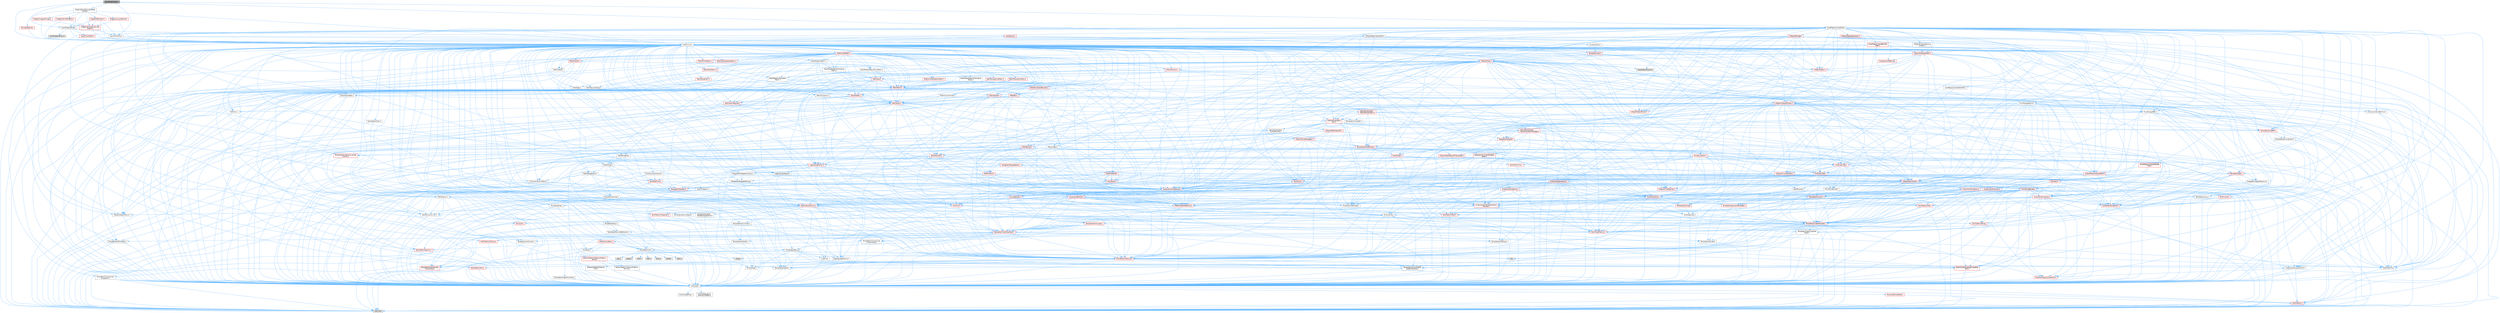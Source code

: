 digraph "AssetDragDropOp.h"
{
 // INTERACTIVE_SVG=YES
 // LATEX_PDF_SIZE
  bgcolor="transparent";
  edge [fontname=Helvetica,fontsize=10,labelfontname=Helvetica,labelfontsize=10];
  node [fontname=Helvetica,fontsize=10,shape=box,height=0.2,width=0.4];
  Node1 [id="Node000001",label="AssetDragDropOp.h",height=0.2,width=0.4,color="gray40", fillcolor="grey60", style="filled", fontcolor="black",tooltip=" "];
  Node1 -> Node2 [id="edge1_Node000001_Node000002",color="steelblue1",style="solid",tooltip=" "];
  Node2 [id="Node000002",label="CoreMinimal.h",height=0.2,width=0.4,color="grey40", fillcolor="white", style="filled",URL="$d7/d67/CoreMinimal_8h.html",tooltip=" "];
  Node2 -> Node3 [id="edge2_Node000002_Node000003",color="steelblue1",style="solid",tooltip=" "];
  Node3 [id="Node000003",label="CoreTypes.h",height=0.2,width=0.4,color="grey40", fillcolor="white", style="filled",URL="$dc/dec/CoreTypes_8h.html",tooltip=" "];
  Node3 -> Node4 [id="edge3_Node000003_Node000004",color="steelblue1",style="solid",tooltip=" "];
  Node4 [id="Node000004",label="HAL/Platform.h",height=0.2,width=0.4,color="red", fillcolor="#FFF0F0", style="filled",URL="$d9/dd0/Platform_8h.html",tooltip=" "];
  Node4 -> Node7 [id="edge4_Node000004_Node000007",color="steelblue1",style="solid",tooltip=" "];
  Node7 [id="Node000007",label="type_traits",height=0.2,width=0.4,color="grey60", fillcolor="#E0E0E0", style="filled",tooltip=" "];
  Node3 -> Node14 [id="edge5_Node000003_Node000014",color="steelblue1",style="solid",tooltip=" "];
  Node14 [id="Node000014",label="ProfilingDebugging\l/UMemoryDefines.h",height=0.2,width=0.4,color="grey40", fillcolor="white", style="filled",URL="$d2/da2/UMemoryDefines_8h.html",tooltip=" "];
  Node3 -> Node15 [id="edge6_Node000003_Node000015",color="steelblue1",style="solid",tooltip=" "];
  Node15 [id="Node000015",label="Misc/CoreMiscDefines.h",height=0.2,width=0.4,color="red", fillcolor="#FFF0F0", style="filled",URL="$da/d38/CoreMiscDefines_8h.html",tooltip=" "];
  Node15 -> Node4 [id="edge7_Node000015_Node000004",color="steelblue1",style="solid",tooltip=" "];
  Node3 -> Node16 [id="edge8_Node000003_Node000016",color="steelblue1",style="solid",tooltip=" "];
  Node16 [id="Node000016",label="Misc/CoreDefines.h",height=0.2,width=0.4,color="grey40", fillcolor="white", style="filled",URL="$d3/dd2/CoreDefines_8h.html",tooltip=" "];
  Node2 -> Node17 [id="edge9_Node000002_Node000017",color="steelblue1",style="solid",tooltip=" "];
  Node17 [id="Node000017",label="CoreFwd.h",height=0.2,width=0.4,color="grey40", fillcolor="white", style="filled",URL="$d1/d1e/CoreFwd_8h.html",tooltip=" "];
  Node17 -> Node3 [id="edge10_Node000017_Node000003",color="steelblue1",style="solid",tooltip=" "];
  Node17 -> Node18 [id="edge11_Node000017_Node000018",color="steelblue1",style="solid",tooltip=" "];
  Node18 [id="Node000018",label="Containers/ContainersFwd.h",height=0.2,width=0.4,color="grey40", fillcolor="white", style="filled",URL="$d4/d0a/ContainersFwd_8h.html",tooltip=" "];
  Node18 -> Node4 [id="edge12_Node000018_Node000004",color="steelblue1",style="solid",tooltip=" "];
  Node18 -> Node3 [id="edge13_Node000018_Node000003",color="steelblue1",style="solid",tooltip=" "];
  Node18 -> Node19 [id="edge14_Node000018_Node000019",color="steelblue1",style="solid",tooltip=" "];
  Node19 [id="Node000019",label="Traits/IsContiguousContainer.h",height=0.2,width=0.4,color="red", fillcolor="#FFF0F0", style="filled",URL="$d5/d3c/IsContiguousContainer_8h.html",tooltip=" "];
  Node19 -> Node3 [id="edge15_Node000019_Node000003",color="steelblue1",style="solid",tooltip=" "];
  Node17 -> Node22 [id="edge16_Node000017_Node000022",color="steelblue1",style="solid",tooltip=" "];
  Node22 [id="Node000022",label="Math/MathFwd.h",height=0.2,width=0.4,color="grey40", fillcolor="white", style="filled",URL="$d2/d10/MathFwd_8h.html",tooltip=" "];
  Node22 -> Node4 [id="edge17_Node000022_Node000004",color="steelblue1",style="solid",tooltip=" "];
  Node17 -> Node23 [id="edge18_Node000017_Node000023",color="steelblue1",style="solid",tooltip=" "];
  Node23 [id="Node000023",label="UObject/UObjectHierarchy\lFwd.h",height=0.2,width=0.4,color="grey40", fillcolor="white", style="filled",URL="$d3/d13/UObjectHierarchyFwd_8h.html",tooltip=" "];
  Node2 -> Node23 [id="edge19_Node000002_Node000023",color="steelblue1",style="solid",tooltip=" "];
  Node2 -> Node18 [id="edge20_Node000002_Node000018",color="steelblue1",style="solid",tooltip=" "];
  Node2 -> Node24 [id="edge21_Node000002_Node000024",color="steelblue1",style="solid",tooltip=" "];
  Node24 [id="Node000024",label="Misc/VarArgs.h",height=0.2,width=0.4,color="grey40", fillcolor="white", style="filled",URL="$d5/d6f/VarArgs_8h.html",tooltip=" "];
  Node24 -> Node3 [id="edge22_Node000024_Node000003",color="steelblue1",style="solid",tooltip=" "];
  Node2 -> Node25 [id="edge23_Node000002_Node000025",color="steelblue1",style="solid",tooltip=" "];
  Node25 [id="Node000025",label="Logging/LogVerbosity.h",height=0.2,width=0.4,color="grey40", fillcolor="white", style="filled",URL="$d2/d8f/LogVerbosity_8h.html",tooltip=" "];
  Node25 -> Node3 [id="edge24_Node000025_Node000003",color="steelblue1",style="solid",tooltip=" "];
  Node2 -> Node26 [id="edge25_Node000002_Node000026",color="steelblue1",style="solid",tooltip=" "];
  Node26 [id="Node000026",label="Misc/OutputDevice.h",height=0.2,width=0.4,color="grey40", fillcolor="white", style="filled",URL="$d7/d32/OutputDevice_8h.html",tooltip=" "];
  Node26 -> Node17 [id="edge26_Node000026_Node000017",color="steelblue1",style="solid",tooltip=" "];
  Node26 -> Node3 [id="edge27_Node000026_Node000003",color="steelblue1",style="solid",tooltip=" "];
  Node26 -> Node25 [id="edge28_Node000026_Node000025",color="steelblue1",style="solid",tooltip=" "];
  Node26 -> Node24 [id="edge29_Node000026_Node000024",color="steelblue1",style="solid",tooltip=" "];
  Node26 -> Node27 [id="edge30_Node000026_Node000027",color="steelblue1",style="solid",tooltip=" "];
  Node27 [id="Node000027",label="Templates/IsArrayOrRefOf\lTypeByPredicate.h",height=0.2,width=0.4,color="grey40", fillcolor="white", style="filled",URL="$d6/da1/IsArrayOrRefOfTypeByPredicate_8h.html",tooltip=" "];
  Node27 -> Node3 [id="edge31_Node000027_Node000003",color="steelblue1",style="solid",tooltip=" "];
  Node26 -> Node28 [id="edge32_Node000026_Node000028",color="steelblue1",style="solid",tooltip=" "];
  Node28 [id="Node000028",label="Templates/IsValidVariadic\lFunctionArg.h",height=0.2,width=0.4,color="red", fillcolor="#FFF0F0", style="filled",URL="$d0/dc8/IsValidVariadicFunctionArg_8h.html",tooltip=" "];
  Node28 -> Node3 [id="edge33_Node000028_Node000003",color="steelblue1",style="solid",tooltip=" "];
  Node28 -> Node7 [id="edge34_Node000028_Node000007",color="steelblue1",style="solid",tooltip=" "];
  Node26 -> Node30 [id="edge35_Node000026_Node000030",color="steelblue1",style="solid",tooltip=" "];
  Node30 [id="Node000030",label="Traits/IsCharEncodingCompatible\lWith.h",height=0.2,width=0.4,color="red", fillcolor="#FFF0F0", style="filled",URL="$df/dd1/IsCharEncodingCompatibleWith_8h.html",tooltip=" "];
  Node30 -> Node7 [id="edge36_Node000030_Node000007",color="steelblue1",style="solid",tooltip=" "];
  Node2 -> Node32 [id="edge37_Node000002_Node000032",color="steelblue1",style="solid",tooltip=" "];
  Node32 [id="Node000032",label="HAL/PlatformCrt.h",height=0.2,width=0.4,color="grey40", fillcolor="white", style="filled",URL="$d8/d75/PlatformCrt_8h.html",tooltip=" "];
  Node32 -> Node33 [id="edge38_Node000032_Node000033",color="steelblue1",style="solid",tooltip=" "];
  Node33 [id="Node000033",label="new",height=0.2,width=0.4,color="grey60", fillcolor="#E0E0E0", style="filled",tooltip=" "];
  Node32 -> Node34 [id="edge39_Node000032_Node000034",color="steelblue1",style="solid",tooltip=" "];
  Node34 [id="Node000034",label="wchar.h",height=0.2,width=0.4,color="grey60", fillcolor="#E0E0E0", style="filled",tooltip=" "];
  Node32 -> Node35 [id="edge40_Node000032_Node000035",color="steelblue1",style="solid",tooltip=" "];
  Node35 [id="Node000035",label="stddef.h",height=0.2,width=0.4,color="grey60", fillcolor="#E0E0E0", style="filled",tooltip=" "];
  Node32 -> Node36 [id="edge41_Node000032_Node000036",color="steelblue1",style="solid",tooltip=" "];
  Node36 [id="Node000036",label="stdlib.h",height=0.2,width=0.4,color="grey60", fillcolor="#E0E0E0", style="filled",tooltip=" "];
  Node32 -> Node37 [id="edge42_Node000032_Node000037",color="steelblue1",style="solid",tooltip=" "];
  Node37 [id="Node000037",label="stdio.h",height=0.2,width=0.4,color="grey60", fillcolor="#E0E0E0", style="filled",tooltip=" "];
  Node32 -> Node38 [id="edge43_Node000032_Node000038",color="steelblue1",style="solid",tooltip=" "];
  Node38 [id="Node000038",label="stdarg.h",height=0.2,width=0.4,color="grey60", fillcolor="#E0E0E0", style="filled",tooltip=" "];
  Node32 -> Node39 [id="edge44_Node000032_Node000039",color="steelblue1",style="solid",tooltip=" "];
  Node39 [id="Node000039",label="math.h",height=0.2,width=0.4,color="grey60", fillcolor="#E0E0E0", style="filled",tooltip=" "];
  Node32 -> Node40 [id="edge45_Node000032_Node000040",color="steelblue1",style="solid",tooltip=" "];
  Node40 [id="Node000040",label="float.h",height=0.2,width=0.4,color="grey60", fillcolor="#E0E0E0", style="filled",tooltip=" "];
  Node32 -> Node41 [id="edge46_Node000032_Node000041",color="steelblue1",style="solid",tooltip=" "];
  Node41 [id="Node000041",label="string.h",height=0.2,width=0.4,color="grey60", fillcolor="#E0E0E0", style="filled",tooltip=" "];
  Node2 -> Node42 [id="edge47_Node000002_Node000042",color="steelblue1",style="solid",tooltip=" "];
  Node42 [id="Node000042",label="HAL/PlatformMisc.h",height=0.2,width=0.4,color="red", fillcolor="#FFF0F0", style="filled",URL="$d0/df5/PlatformMisc_8h.html",tooltip=" "];
  Node42 -> Node3 [id="edge48_Node000042_Node000003",color="steelblue1",style="solid",tooltip=" "];
  Node2 -> Node61 [id="edge49_Node000002_Node000061",color="steelblue1",style="solid",tooltip=" "];
  Node61 [id="Node000061",label="Misc/AssertionMacros.h",height=0.2,width=0.4,color="red", fillcolor="#FFF0F0", style="filled",URL="$d0/dfa/AssertionMacros_8h.html",tooltip=" "];
  Node61 -> Node3 [id="edge50_Node000061_Node000003",color="steelblue1",style="solid",tooltip=" "];
  Node61 -> Node4 [id="edge51_Node000061_Node000004",color="steelblue1",style="solid",tooltip=" "];
  Node61 -> Node42 [id="edge52_Node000061_Node000042",color="steelblue1",style="solid",tooltip=" "];
  Node61 -> Node62 [id="edge53_Node000061_Node000062",color="steelblue1",style="solid",tooltip=" "];
  Node62 [id="Node000062",label="Templates/EnableIf.h",height=0.2,width=0.4,color="grey40", fillcolor="white", style="filled",URL="$d7/d60/EnableIf_8h.html",tooltip=" "];
  Node62 -> Node3 [id="edge54_Node000062_Node000003",color="steelblue1",style="solid",tooltip=" "];
  Node61 -> Node27 [id="edge55_Node000061_Node000027",color="steelblue1",style="solid",tooltip=" "];
  Node61 -> Node28 [id="edge56_Node000061_Node000028",color="steelblue1",style="solid",tooltip=" "];
  Node61 -> Node30 [id="edge57_Node000061_Node000030",color="steelblue1",style="solid",tooltip=" "];
  Node61 -> Node24 [id="edge58_Node000061_Node000024",color="steelblue1",style="solid",tooltip=" "];
  Node2 -> Node70 [id="edge59_Node000002_Node000070",color="steelblue1",style="solid",tooltip=" "];
  Node70 [id="Node000070",label="Templates/IsPointer.h",height=0.2,width=0.4,color="grey40", fillcolor="white", style="filled",URL="$d7/d05/IsPointer_8h.html",tooltip=" "];
  Node70 -> Node3 [id="edge60_Node000070_Node000003",color="steelblue1",style="solid",tooltip=" "];
  Node2 -> Node71 [id="edge61_Node000002_Node000071",color="steelblue1",style="solid",tooltip=" "];
  Node71 [id="Node000071",label="HAL/PlatformMemory.h",height=0.2,width=0.4,color="red", fillcolor="#FFF0F0", style="filled",URL="$de/d68/PlatformMemory_8h.html",tooltip=" "];
  Node71 -> Node3 [id="edge62_Node000071_Node000003",color="steelblue1",style="solid",tooltip=" "];
  Node2 -> Node54 [id="edge63_Node000002_Node000054",color="steelblue1",style="solid",tooltip=" "];
  Node54 [id="Node000054",label="HAL/PlatformAtomics.h",height=0.2,width=0.4,color="red", fillcolor="#FFF0F0", style="filled",URL="$d3/d36/PlatformAtomics_8h.html",tooltip=" "];
  Node54 -> Node3 [id="edge64_Node000054_Node000003",color="steelblue1",style="solid",tooltip=" "];
  Node2 -> Node76 [id="edge65_Node000002_Node000076",color="steelblue1",style="solid",tooltip=" "];
  Node76 [id="Node000076",label="Misc/Exec.h",height=0.2,width=0.4,color="grey40", fillcolor="white", style="filled",URL="$de/ddb/Exec_8h.html",tooltip=" "];
  Node76 -> Node3 [id="edge66_Node000076_Node000003",color="steelblue1",style="solid",tooltip=" "];
  Node76 -> Node61 [id="edge67_Node000076_Node000061",color="steelblue1",style="solid",tooltip=" "];
  Node2 -> Node77 [id="edge68_Node000002_Node000077",color="steelblue1",style="solid",tooltip=" "];
  Node77 [id="Node000077",label="HAL/MemoryBase.h",height=0.2,width=0.4,color="red", fillcolor="#FFF0F0", style="filled",URL="$d6/d9f/MemoryBase_8h.html",tooltip=" "];
  Node77 -> Node3 [id="edge69_Node000077_Node000003",color="steelblue1",style="solid",tooltip=" "];
  Node77 -> Node54 [id="edge70_Node000077_Node000054",color="steelblue1",style="solid",tooltip=" "];
  Node77 -> Node32 [id="edge71_Node000077_Node000032",color="steelblue1",style="solid",tooltip=" "];
  Node77 -> Node76 [id="edge72_Node000077_Node000076",color="steelblue1",style="solid",tooltip=" "];
  Node77 -> Node26 [id="edge73_Node000077_Node000026",color="steelblue1",style="solid",tooltip=" "];
  Node2 -> Node87 [id="edge74_Node000002_Node000087",color="steelblue1",style="solid",tooltip=" "];
  Node87 [id="Node000087",label="HAL/UnrealMemory.h",height=0.2,width=0.4,color="red", fillcolor="#FFF0F0", style="filled",URL="$d9/d96/UnrealMemory_8h.html",tooltip=" "];
  Node87 -> Node3 [id="edge75_Node000087_Node000003",color="steelblue1",style="solid",tooltip=" "];
  Node87 -> Node77 [id="edge76_Node000087_Node000077",color="steelblue1",style="solid",tooltip=" "];
  Node87 -> Node71 [id="edge77_Node000087_Node000071",color="steelblue1",style="solid",tooltip=" "];
  Node87 -> Node70 [id="edge78_Node000087_Node000070",color="steelblue1",style="solid",tooltip=" "];
  Node2 -> Node89 [id="edge79_Node000002_Node000089",color="steelblue1",style="solid",tooltip=" "];
  Node89 [id="Node000089",label="Templates/IsArithmetic.h",height=0.2,width=0.4,color="grey40", fillcolor="white", style="filled",URL="$d2/d5d/IsArithmetic_8h.html",tooltip=" "];
  Node89 -> Node3 [id="edge80_Node000089_Node000003",color="steelblue1",style="solid",tooltip=" "];
  Node2 -> Node83 [id="edge81_Node000002_Node000083",color="steelblue1",style="solid",tooltip=" "];
  Node83 [id="Node000083",label="Templates/AndOrNot.h",height=0.2,width=0.4,color="grey40", fillcolor="white", style="filled",URL="$db/d0a/AndOrNot_8h.html",tooltip=" "];
  Node83 -> Node3 [id="edge82_Node000083_Node000003",color="steelblue1",style="solid",tooltip=" "];
  Node2 -> Node90 [id="edge83_Node000002_Node000090",color="steelblue1",style="solid",tooltip=" "];
  Node90 [id="Node000090",label="Templates/IsPODType.h",height=0.2,width=0.4,color="grey40", fillcolor="white", style="filled",URL="$d7/db1/IsPODType_8h.html",tooltip=" "];
  Node90 -> Node3 [id="edge84_Node000090_Node000003",color="steelblue1",style="solid",tooltip=" "];
  Node2 -> Node91 [id="edge85_Node000002_Node000091",color="steelblue1",style="solid",tooltip=" "];
  Node91 [id="Node000091",label="Templates/IsUECoreType.h",height=0.2,width=0.4,color="grey40", fillcolor="white", style="filled",URL="$d1/db8/IsUECoreType_8h.html",tooltip=" "];
  Node91 -> Node3 [id="edge86_Node000091_Node000003",color="steelblue1",style="solid",tooltip=" "];
  Node91 -> Node7 [id="edge87_Node000091_Node000007",color="steelblue1",style="solid",tooltip=" "];
  Node2 -> Node84 [id="edge88_Node000002_Node000084",color="steelblue1",style="solid",tooltip=" "];
  Node84 [id="Node000084",label="Templates/IsTriviallyCopy\lConstructible.h",height=0.2,width=0.4,color="grey40", fillcolor="white", style="filled",URL="$d3/d78/IsTriviallyCopyConstructible_8h.html",tooltip=" "];
  Node84 -> Node3 [id="edge89_Node000084_Node000003",color="steelblue1",style="solid",tooltip=" "];
  Node84 -> Node7 [id="edge90_Node000084_Node000007",color="steelblue1",style="solid",tooltip=" "];
  Node2 -> Node92 [id="edge91_Node000002_Node000092",color="steelblue1",style="solid",tooltip=" "];
  Node92 [id="Node000092",label="Templates/UnrealTypeTraits.h",height=0.2,width=0.4,color="red", fillcolor="#FFF0F0", style="filled",URL="$d2/d2d/UnrealTypeTraits_8h.html",tooltip=" "];
  Node92 -> Node3 [id="edge92_Node000092_Node000003",color="steelblue1",style="solid",tooltip=" "];
  Node92 -> Node70 [id="edge93_Node000092_Node000070",color="steelblue1",style="solid",tooltip=" "];
  Node92 -> Node61 [id="edge94_Node000092_Node000061",color="steelblue1",style="solid",tooltip=" "];
  Node92 -> Node83 [id="edge95_Node000092_Node000083",color="steelblue1",style="solid",tooltip=" "];
  Node92 -> Node62 [id="edge96_Node000092_Node000062",color="steelblue1",style="solid",tooltip=" "];
  Node92 -> Node89 [id="edge97_Node000092_Node000089",color="steelblue1",style="solid",tooltip=" "];
  Node92 -> Node90 [id="edge98_Node000092_Node000090",color="steelblue1",style="solid",tooltip=" "];
  Node92 -> Node91 [id="edge99_Node000092_Node000091",color="steelblue1",style="solid",tooltip=" "];
  Node92 -> Node84 [id="edge100_Node000092_Node000084",color="steelblue1",style="solid",tooltip=" "];
  Node2 -> Node62 [id="edge101_Node000002_Node000062",color="steelblue1",style="solid",tooltip=" "];
  Node2 -> Node94 [id="edge102_Node000002_Node000094",color="steelblue1",style="solid",tooltip=" "];
  Node94 [id="Node000094",label="Templates/RemoveReference.h",height=0.2,width=0.4,color="grey40", fillcolor="white", style="filled",URL="$da/dbe/RemoveReference_8h.html",tooltip=" "];
  Node94 -> Node3 [id="edge103_Node000094_Node000003",color="steelblue1",style="solid",tooltip=" "];
  Node2 -> Node95 [id="edge104_Node000002_Node000095",color="steelblue1",style="solid",tooltip=" "];
  Node95 [id="Node000095",label="Templates/IntegralConstant.h",height=0.2,width=0.4,color="grey40", fillcolor="white", style="filled",URL="$db/d1b/IntegralConstant_8h.html",tooltip=" "];
  Node95 -> Node3 [id="edge105_Node000095_Node000003",color="steelblue1",style="solid",tooltip=" "];
  Node2 -> Node96 [id="edge106_Node000002_Node000096",color="steelblue1",style="solid",tooltip=" "];
  Node96 [id="Node000096",label="Templates/IsClass.h",height=0.2,width=0.4,color="grey40", fillcolor="white", style="filled",URL="$db/dcb/IsClass_8h.html",tooltip=" "];
  Node96 -> Node3 [id="edge107_Node000096_Node000003",color="steelblue1",style="solid",tooltip=" "];
  Node2 -> Node97 [id="edge108_Node000002_Node000097",color="steelblue1",style="solid",tooltip=" "];
  Node97 [id="Node000097",label="Templates/TypeCompatible\lBytes.h",height=0.2,width=0.4,color="grey40", fillcolor="white", style="filled",URL="$df/d0a/TypeCompatibleBytes_8h.html",tooltip=" "];
  Node97 -> Node3 [id="edge109_Node000097_Node000003",color="steelblue1",style="solid",tooltip=" "];
  Node97 -> Node41 [id="edge110_Node000097_Node000041",color="steelblue1",style="solid",tooltip=" "];
  Node97 -> Node33 [id="edge111_Node000097_Node000033",color="steelblue1",style="solid",tooltip=" "];
  Node97 -> Node7 [id="edge112_Node000097_Node000007",color="steelblue1",style="solid",tooltip=" "];
  Node2 -> Node19 [id="edge113_Node000002_Node000019",color="steelblue1",style="solid",tooltip=" "];
  Node2 -> Node98 [id="edge114_Node000002_Node000098",color="steelblue1",style="solid",tooltip=" "];
  Node98 [id="Node000098",label="Templates/UnrealTemplate.h",height=0.2,width=0.4,color="red", fillcolor="#FFF0F0", style="filled",URL="$d4/d24/UnrealTemplate_8h.html",tooltip=" "];
  Node98 -> Node3 [id="edge115_Node000098_Node000003",color="steelblue1",style="solid",tooltip=" "];
  Node98 -> Node70 [id="edge116_Node000098_Node000070",color="steelblue1",style="solid",tooltip=" "];
  Node98 -> Node87 [id="edge117_Node000098_Node000087",color="steelblue1",style="solid",tooltip=" "];
  Node98 -> Node92 [id="edge118_Node000098_Node000092",color="steelblue1",style="solid",tooltip=" "];
  Node98 -> Node94 [id="edge119_Node000098_Node000094",color="steelblue1",style="solid",tooltip=" "];
  Node98 -> Node97 [id="edge120_Node000098_Node000097",color="steelblue1",style="solid",tooltip=" "];
  Node98 -> Node19 [id="edge121_Node000098_Node000019",color="steelblue1",style="solid",tooltip=" "];
  Node98 -> Node7 [id="edge122_Node000098_Node000007",color="steelblue1",style="solid",tooltip=" "];
  Node2 -> Node47 [id="edge123_Node000002_Node000047",color="steelblue1",style="solid",tooltip=" "];
  Node47 [id="Node000047",label="Math/NumericLimits.h",height=0.2,width=0.4,color="grey40", fillcolor="white", style="filled",URL="$df/d1b/NumericLimits_8h.html",tooltip=" "];
  Node47 -> Node3 [id="edge124_Node000047_Node000003",color="steelblue1",style="solid",tooltip=" "];
  Node2 -> Node102 [id="edge125_Node000002_Node000102",color="steelblue1",style="solid",tooltip=" "];
  Node102 [id="Node000102",label="HAL/PlatformMath.h",height=0.2,width=0.4,color="red", fillcolor="#FFF0F0", style="filled",URL="$dc/d53/PlatformMath_8h.html",tooltip=" "];
  Node102 -> Node3 [id="edge126_Node000102_Node000003",color="steelblue1",style="solid",tooltip=" "];
  Node2 -> Node85 [id="edge127_Node000002_Node000085",color="steelblue1",style="solid",tooltip=" "];
  Node85 [id="Node000085",label="Templates/IsTriviallyCopy\lAssignable.h",height=0.2,width=0.4,color="grey40", fillcolor="white", style="filled",URL="$d2/df2/IsTriviallyCopyAssignable_8h.html",tooltip=" "];
  Node85 -> Node3 [id="edge128_Node000085_Node000003",color="steelblue1",style="solid",tooltip=" "];
  Node85 -> Node7 [id="edge129_Node000085_Node000007",color="steelblue1",style="solid",tooltip=" "];
  Node2 -> Node110 [id="edge130_Node000002_Node000110",color="steelblue1",style="solid",tooltip=" "];
  Node110 [id="Node000110",label="Templates/MemoryOps.h",height=0.2,width=0.4,color="red", fillcolor="#FFF0F0", style="filled",URL="$db/dea/MemoryOps_8h.html",tooltip=" "];
  Node110 -> Node3 [id="edge131_Node000110_Node000003",color="steelblue1",style="solid",tooltip=" "];
  Node110 -> Node87 [id="edge132_Node000110_Node000087",color="steelblue1",style="solid",tooltip=" "];
  Node110 -> Node85 [id="edge133_Node000110_Node000085",color="steelblue1",style="solid",tooltip=" "];
  Node110 -> Node84 [id="edge134_Node000110_Node000084",color="steelblue1",style="solid",tooltip=" "];
  Node110 -> Node92 [id="edge135_Node000110_Node000092",color="steelblue1",style="solid",tooltip=" "];
  Node110 -> Node33 [id="edge136_Node000110_Node000033",color="steelblue1",style="solid",tooltip=" "];
  Node110 -> Node7 [id="edge137_Node000110_Node000007",color="steelblue1",style="solid",tooltip=" "];
  Node2 -> Node111 [id="edge138_Node000002_Node000111",color="steelblue1",style="solid",tooltip=" "];
  Node111 [id="Node000111",label="Containers/ContainerAllocation\lPolicies.h",height=0.2,width=0.4,color="red", fillcolor="#FFF0F0", style="filled",URL="$d7/dff/ContainerAllocationPolicies_8h.html",tooltip=" "];
  Node111 -> Node3 [id="edge139_Node000111_Node000003",color="steelblue1",style="solid",tooltip=" "];
  Node111 -> Node111 [id="edge140_Node000111_Node000111",color="steelblue1",style="solid",tooltip=" "];
  Node111 -> Node102 [id="edge141_Node000111_Node000102",color="steelblue1",style="solid",tooltip=" "];
  Node111 -> Node87 [id="edge142_Node000111_Node000087",color="steelblue1",style="solid",tooltip=" "];
  Node111 -> Node47 [id="edge143_Node000111_Node000047",color="steelblue1",style="solid",tooltip=" "];
  Node111 -> Node61 [id="edge144_Node000111_Node000061",color="steelblue1",style="solid",tooltip=" "];
  Node111 -> Node110 [id="edge145_Node000111_Node000110",color="steelblue1",style="solid",tooltip=" "];
  Node111 -> Node97 [id="edge146_Node000111_Node000097",color="steelblue1",style="solid",tooltip=" "];
  Node111 -> Node7 [id="edge147_Node000111_Node000007",color="steelblue1",style="solid",tooltip=" "];
  Node2 -> Node114 [id="edge148_Node000002_Node000114",color="steelblue1",style="solid",tooltip=" "];
  Node114 [id="Node000114",label="Templates/IsEnumClass.h",height=0.2,width=0.4,color="grey40", fillcolor="white", style="filled",URL="$d7/d15/IsEnumClass_8h.html",tooltip=" "];
  Node114 -> Node3 [id="edge149_Node000114_Node000003",color="steelblue1",style="solid",tooltip=" "];
  Node114 -> Node83 [id="edge150_Node000114_Node000083",color="steelblue1",style="solid",tooltip=" "];
  Node2 -> Node115 [id="edge151_Node000002_Node000115",color="steelblue1",style="solid",tooltip=" "];
  Node115 [id="Node000115",label="HAL/PlatformProperties.h",height=0.2,width=0.4,color="red", fillcolor="#FFF0F0", style="filled",URL="$d9/db0/PlatformProperties_8h.html",tooltip=" "];
  Node115 -> Node3 [id="edge152_Node000115_Node000003",color="steelblue1",style="solid",tooltip=" "];
  Node2 -> Node118 [id="edge153_Node000002_Node000118",color="steelblue1",style="solid",tooltip=" "];
  Node118 [id="Node000118",label="Misc/EngineVersionBase.h",height=0.2,width=0.4,color="grey40", fillcolor="white", style="filled",URL="$d5/d2b/EngineVersionBase_8h.html",tooltip=" "];
  Node118 -> Node3 [id="edge154_Node000118_Node000003",color="steelblue1",style="solid",tooltip=" "];
  Node2 -> Node119 [id="edge155_Node000002_Node000119",color="steelblue1",style="solid",tooltip=" "];
  Node119 [id="Node000119",label="Internationalization\l/TextNamespaceFwd.h",height=0.2,width=0.4,color="grey40", fillcolor="white", style="filled",URL="$d8/d97/TextNamespaceFwd_8h.html",tooltip=" "];
  Node119 -> Node3 [id="edge156_Node000119_Node000003",color="steelblue1",style="solid",tooltip=" "];
  Node2 -> Node120 [id="edge157_Node000002_Node000120",color="steelblue1",style="solid",tooltip=" "];
  Node120 [id="Node000120",label="Serialization/Archive.h",height=0.2,width=0.4,color="red", fillcolor="#FFF0F0", style="filled",URL="$d7/d3b/Archive_8h.html",tooltip=" "];
  Node120 -> Node17 [id="edge158_Node000120_Node000017",color="steelblue1",style="solid",tooltip=" "];
  Node120 -> Node3 [id="edge159_Node000120_Node000003",color="steelblue1",style="solid",tooltip=" "];
  Node120 -> Node115 [id="edge160_Node000120_Node000115",color="steelblue1",style="solid",tooltip=" "];
  Node120 -> Node119 [id="edge161_Node000120_Node000119",color="steelblue1",style="solid",tooltip=" "];
  Node120 -> Node22 [id="edge162_Node000120_Node000022",color="steelblue1",style="solid",tooltip=" "];
  Node120 -> Node61 [id="edge163_Node000120_Node000061",color="steelblue1",style="solid",tooltip=" "];
  Node120 -> Node118 [id="edge164_Node000120_Node000118",color="steelblue1",style="solid",tooltip=" "];
  Node120 -> Node24 [id="edge165_Node000120_Node000024",color="steelblue1",style="solid",tooltip=" "];
  Node120 -> Node62 [id="edge166_Node000120_Node000062",color="steelblue1",style="solid",tooltip=" "];
  Node120 -> Node27 [id="edge167_Node000120_Node000027",color="steelblue1",style="solid",tooltip=" "];
  Node120 -> Node114 [id="edge168_Node000120_Node000114",color="steelblue1",style="solid",tooltip=" "];
  Node120 -> Node28 [id="edge169_Node000120_Node000028",color="steelblue1",style="solid",tooltip=" "];
  Node120 -> Node98 [id="edge170_Node000120_Node000098",color="steelblue1",style="solid",tooltip=" "];
  Node120 -> Node30 [id="edge171_Node000120_Node000030",color="steelblue1",style="solid",tooltip=" "];
  Node120 -> Node123 [id="edge172_Node000120_Node000123",color="steelblue1",style="solid",tooltip=" "];
  Node123 [id="Node000123",label="UObject/ObjectVersion.h",height=0.2,width=0.4,color="grey40", fillcolor="white", style="filled",URL="$da/d63/ObjectVersion_8h.html",tooltip=" "];
  Node123 -> Node3 [id="edge173_Node000123_Node000003",color="steelblue1",style="solid",tooltip=" "];
  Node2 -> Node124 [id="edge174_Node000002_Node000124",color="steelblue1",style="solid",tooltip=" "];
  Node124 [id="Node000124",label="Templates/Less.h",height=0.2,width=0.4,color="grey40", fillcolor="white", style="filled",URL="$de/dc8/Less_8h.html",tooltip=" "];
  Node124 -> Node3 [id="edge175_Node000124_Node000003",color="steelblue1",style="solid",tooltip=" "];
  Node124 -> Node98 [id="edge176_Node000124_Node000098",color="steelblue1",style="solid",tooltip=" "];
  Node2 -> Node125 [id="edge177_Node000002_Node000125",color="steelblue1",style="solid",tooltip=" "];
  Node125 [id="Node000125",label="Templates/Sorting.h",height=0.2,width=0.4,color="red", fillcolor="#FFF0F0", style="filled",URL="$d3/d9e/Sorting_8h.html",tooltip=" "];
  Node125 -> Node3 [id="edge178_Node000125_Node000003",color="steelblue1",style="solid",tooltip=" "];
  Node125 -> Node102 [id="edge179_Node000125_Node000102",color="steelblue1",style="solid",tooltip=" "];
  Node125 -> Node124 [id="edge180_Node000125_Node000124",color="steelblue1",style="solid",tooltip=" "];
  Node2 -> Node136 [id="edge181_Node000002_Node000136",color="steelblue1",style="solid",tooltip=" "];
  Node136 [id="Node000136",label="Misc/Char.h",height=0.2,width=0.4,color="red", fillcolor="#FFF0F0", style="filled",URL="$d0/d58/Char_8h.html",tooltip=" "];
  Node136 -> Node3 [id="edge182_Node000136_Node000003",color="steelblue1",style="solid",tooltip=" "];
  Node136 -> Node7 [id="edge183_Node000136_Node000007",color="steelblue1",style="solid",tooltip=" "];
  Node2 -> Node139 [id="edge184_Node000002_Node000139",color="steelblue1",style="solid",tooltip=" "];
  Node139 [id="Node000139",label="GenericPlatform/GenericPlatform\lStricmp.h",height=0.2,width=0.4,color="grey40", fillcolor="white", style="filled",URL="$d2/d86/GenericPlatformStricmp_8h.html",tooltip=" "];
  Node139 -> Node3 [id="edge185_Node000139_Node000003",color="steelblue1",style="solid",tooltip=" "];
  Node2 -> Node140 [id="edge186_Node000002_Node000140",color="steelblue1",style="solid",tooltip=" "];
  Node140 [id="Node000140",label="GenericPlatform/GenericPlatform\lString.h",height=0.2,width=0.4,color="red", fillcolor="#FFF0F0", style="filled",URL="$dd/d20/GenericPlatformString_8h.html",tooltip=" "];
  Node140 -> Node3 [id="edge187_Node000140_Node000003",color="steelblue1",style="solid",tooltip=" "];
  Node140 -> Node139 [id="edge188_Node000140_Node000139",color="steelblue1",style="solid",tooltip=" "];
  Node140 -> Node62 [id="edge189_Node000140_Node000062",color="steelblue1",style="solid",tooltip=" "];
  Node140 -> Node30 [id="edge190_Node000140_Node000030",color="steelblue1",style="solid",tooltip=" "];
  Node140 -> Node7 [id="edge191_Node000140_Node000007",color="steelblue1",style="solid",tooltip=" "];
  Node2 -> Node73 [id="edge192_Node000002_Node000073",color="steelblue1",style="solid",tooltip=" "];
  Node73 [id="Node000073",label="HAL/PlatformString.h",height=0.2,width=0.4,color="red", fillcolor="#FFF0F0", style="filled",URL="$db/db5/PlatformString_8h.html",tooltip=" "];
  Node73 -> Node3 [id="edge193_Node000073_Node000003",color="steelblue1",style="solid",tooltip=" "];
  Node2 -> Node143 [id="edge194_Node000002_Node000143",color="steelblue1",style="solid",tooltip=" "];
  Node143 [id="Node000143",label="Misc/CString.h",height=0.2,width=0.4,color="grey40", fillcolor="white", style="filled",URL="$d2/d49/CString_8h.html",tooltip=" "];
  Node143 -> Node3 [id="edge195_Node000143_Node000003",color="steelblue1",style="solid",tooltip=" "];
  Node143 -> Node32 [id="edge196_Node000143_Node000032",color="steelblue1",style="solid",tooltip=" "];
  Node143 -> Node73 [id="edge197_Node000143_Node000073",color="steelblue1",style="solid",tooltip=" "];
  Node143 -> Node61 [id="edge198_Node000143_Node000061",color="steelblue1",style="solid",tooltip=" "];
  Node143 -> Node136 [id="edge199_Node000143_Node000136",color="steelblue1",style="solid",tooltip=" "];
  Node143 -> Node24 [id="edge200_Node000143_Node000024",color="steelblue1",style="solid",tooltip=" "];
  Node143 -> Node27 [id="edge201_Node000143_Node000027",color="steelblue1",style="solid",tooltip=" "];
  Node143 -> Node28 [id="edge202_Node000143_Node000028",color="steelblue1",style="solid",tooltip=" "];
  Node143 -> Node30 [id="edge203_Node000143_Node000030",color="steelblue1",style="solid",tooltip=" "];
  Node2 -> Node144 [id="edge204_Node000002_Node000144",color="steelblue1",style="solid",tooltip=" "];
  Node144 [id="Node000144",label="Misc/Crc.h",height=0.2,width=0.4,color="red", fillcolor="#FFF0F0", style="filled",URL="$d4/dd2/Crc_8h.html",tooltip=" "];
  Node144 -> Node3 [id="edge205_Node000144_Node000003",color="steelblue1",style="solid",tooltip=" "];
  Node144 -> Node73 [id="edge206_Node000144_Node000073",color="steelblue1",style="solid",tooltip=" "];
  Node144 -> Node61 [id="edge207_Node000144_Node000061",color="steelblue1",style="solid",tooltip=" "];
  Node144 -> Node143 [id="edge208_Node000144_Node000143",color="steelblue1",style="solid",tooltip=" "];
  Node144 -> Node136 [id="edge209_Node000144_Node000136",color="steelblue1",style="solid",tooltip=" "];
  Node144 -> Node92 [id="edge210_Node000144_Node000092",color="steelblue1",style="solid",tooltip=" "];
  Node2 -> Node135 [id="edge211_Node000002_Node000135",color="steelblue1",style="solid",tooltip=" "];
  Node135 [id="Node000135",label="Math/UnrealMathUtility.h",height=0.2,width=0.4,color="red", fillcolor="#FFF0F0", style="filled",URL="$db/db8/UnrealMathUtility_8h.html",tooltip=" "];
  Node135 -> Node3 [id="edge212_Node000135_Node000003",color="steelblue1",style="solid",tooltip=" "];
  Node135 -> Node61 [id="edge213_Node000135_Node000061",color="steelblue1",style="solid",tooltip=" "];
  Node135 -> Node102 [id="edge214_Node000135_Node000102",color="steelblue1",style="solid",tooltip=" "];
  Node135 -> Node22 [id="edge215_Node000135_Node000022",color="steelblue1",style="solid",tooltip=" "];
  Node2 -> Node145 [id="edge216_Node000002_Node000145",color="steelblue1",style="solid",tooltip=" "];
  Node145 [id="Node000145",label="Containers/UnrealString.h",height=0.2,width=0.4,color="red", fillcolor="#FFF0F0", style="filled",URL="$d5/dba/UnrealString_8h.html",tooltip=" "];
  Node2 -> Node149 [id="edge217_Node000002_Node000149",color="steelblue1",style="solid",tooltip=" "];
  Node149 [id="Node000149",label="Containers/Array.h",height=0.2,width=0.4,color="red", fillcolor="#FFF0F0", style="filled",URL="$df/dd0/Array_8h.html",tooltip=" "];
  Node149 -> Node3 [id="edge218_Node000149_Node000003",color="steelblue1",style="solid",tooltip=" "];
  Node149 -> Node61 [id="edge219_Node000149_Node000061",color="steelblue1",style="solid",tooltip=" "];
  Node149 -> Node87 [id="edge220_Node000149_Node000087",color="steelblue1",style="solid",tooltip=" "];
  Node149 -> Node92 [id="edge221_Node000149_Node000092",color="steelblue1",style="solid",tooltip=" "];
  Node149 -> Node98 [id="edge222_Node000149_Node000098",color="steelblue1",style="solid",tooltip=" "];
  Node149 -> Node111 [id="edge223_Node000149_Node000111",color="steelblue1",style="solid",tooltip=" "];
  Node149 -> Node120 [id="edge224_Node000149_Node000120",color="steelblue1",style="solid",tooltip=" "];
  Node149 -> Node128 [id="edge225_Node000149_Node000128",color="steelblue1",style="solid",tooltip=" "];
  Node128 [id="Node000128",label="Templates/Invoke.h",height=0.2,width=0.4,color="red", fillcolor="#FFF0F0", style="filled",URL="$d7/deb/Invoke_8h.html",tooltip=" "];
  Node128 -> Node3 [id="edge226_Node000128_Node000003",color="steelblue1",style="solid",tooltip=" "];
  Node128 -> Node98 [id="edge227_Node000128_Node000098",color="steelblue1",style="solid",tooltip=" "];
  Node128 -> Node7 [id="edge228_Node000128_Node000007",color="steelblue1",style="solid",tooltip=" "];
  Node149 -> Node124 [id="edge229_Node000149_Node000124",color="steelblue1",style="solid",tooltip=" "];
  Node149 -> Node125 [id="edge230_Node000149_Node000125",color="steelblue1",style="solid",tooltip=" "];
  Node149 -> Node172 [id="edge231_Node000149_Node000172",color="steelblue1",style="solid",tooltip=" "];
  Node172 [id="Node000172",label="Templates/AlignmentTemplates.h",height=0.2,width=0.4,color="red", fillcolor="#FFF0F0", style="filled",URL="$dd/d32/AlignmentTemplates_8h.html",tooltip=" "];
  Node172 -> Node3 [id="edge232_Node000172_Node000003",color="steelblue1",style="solid",tooltip=" "];
  Node172 -> Node70 [id="edge233_Node000172_Node000070",color="steelblue1",style="solid",tooltip=" "];
  Node149 -> Node7 [id="edge234_Node000149_Node000007",color="steelblue1",style="solid",tooltip=" "];
  Node2 -> Node173 [id="edge235_Node000002_Node000173",color="steelblue1",style="solid",tooltip=" "];
  Node173 [id="Node000173",label="Misc/FrameNumber.h",height=0.2,width=0.4,color="grey40", fillcolor="white", style="filled",URL="$dd/dbd/FrameNumber_8h.html",tooltip=" "];
  Node173 -> Node3 [id="edge236_Node000173_Node000003",color="steelblue1",style="solid",tooltip=" "];
  Node173 -> Node47 [id="edge237_Node000173_Node000047",color="steelblue1",style="solid",tooltip=" "];
  Node173 -> Node135 [id="edge238_Node000173_Node000135",color="steelblue1",style="solid",tooltip=" "];
  Node173 -> Node62 [id="edge239_Node000173_Node000062",color="steelblue1",style="solid",tooltip=" "];
  Node173 -> Node92 [id="edge240_Node000173_Node000092",color="steelblue1",style="solid",tooltip=" "];
  Node2 -> Node174 [id="edge241_Node000002_Node000174",color="steelblue1",style="solid",tooltip=" "];
  Node174 [id="Node000174",label="Misc/Timespan.h",height=0.2,width=0.4,color="grey40", fillcolor="white", style="filled",URL="$da/dd9/Timespan_8h.html",tooltip=" "];
  Node174 -> Node3 [id="edge242_Node000174_Node000003",color="steelblue1",style="solid",tooltip=" "];
  Node174 -> Node175 [id="edge243_Node000174_Node000175",color="steelblue1",style="solid",tooltip=" "];
  Node175 [id="Node000175",label="Math/Interval.h",height=0.2,width=0.4,color="grey40", fillcolor="white", style="filled",URL="$d1/d55/Interval_8h.html",tooltip=" "];
  Node175 -> Node3 [id="edge244_Node000175_Node000003",color="steelblue1",style="solid",tooltip=" "];
  Node175 -> Node89 [id="edge245_Node000175_Node000089",color="steelblue1",style="solid",tooltip=" "];
  Node175 -> Node92 [id="edge246_Node000175_Node000092",color="steelblue1",style="solid",tooltip=" "];
  Node175 -> Node47 [id="edge247_Node000175_Node000047",color="steelblue1",style="solid",tooltip=" "];
  Node175 -> Node135 [id="edge248_Node000175_Node000135",color="steelblue1",style="solid",tooltip=" "];
  Node174 -> Node135 [id="edge249_Node000174_Node000135",color="steelblue1",style="solid",tooltip=" "];
  Node174 -> Node61 [id="edge250_Node000174_Node000061",color="steelblue1",style="solid",tooltip=" "];
  Node2 -> Node176 [id="edge251_Node000002_Node000176",color="steelblue1",style="solid",tooltip=" "];
  Node176 [id="Node000176",label="Containers/StringConv.h",height=0.2,width=0.4,color="red", fillcolor="#FFF0F0", style="filled",URL="$d3/ddf/StringConv_8h.html",tooltip=" "];
  Node176 -> Node3 [id="edge252_Node000176_Node000003",color="steelblue1",style="solid",tooltip=" "];
  Node176 -> Node61 [id="edge253_Node000176_Node000061",color="steelblue1",style="solid",tooltip=" "];
  Node176 -> Node111 [id="edge254_Node000176_Node000111",color="steelblue1",style="solid",tooltip=" "];
  Node176 -> Node149 [id="edge255_Node000176_Node000149",color="steelblue1",style="solid",tooltip=" "];
  Node176 -> Node143 [id="edge256_Node000176_Node000143",color="steelblue1",style="solid",tooltip=" "];
  Node176 -> Node177 [id="edge257_Node000176_Node000177",color="steelblue1",style="solid",tooltip=" "];
  Node177 [id="Node000177",label="Templates/IsArray.h",height=0.2,width=0.4,color="grey40", fillcolor="white", style="filled",URL="$d8/d8d/IsArray_8h.html",tooltip=" "];
  Node177 -> Node3 [id="edge258_Node000177_Node000003",color="steelblue1",style="solid",tooltip=" "];
  Node176 -> Node98 [id="edge259_Node000176_Node000098",color="steelblue1",style="solid",tooltip=" "];
  Node176 -> Node92 [id="edge260_Node000176_Node000092",color="steelblue1",style="solid",tooltip=" "];
  Node176 -> Node30 [id="edge261_Node000176_Node000030",color="steelblue1",style="solid",tooltip=" "];
  Node176 -> Node19 [id="edge262_Node000176_Node000019",color="steelblue1",style="solid",tooltip=" "];
  Node176 -> Node7 [id="edge263_Node000176_Node000007",color="steelblue1",style="solid",tooltip=" "];
  Node2 -> Node178 [id="edge264_Node000002_Node000178",color="steelblue1",style="solid",tooltip=" "];
  Node178 [id="Node000178",label="UObject/UnrealNames.h",height=0.2,width=0.4,color="red", fillcolor="#FFF0F0", style="filled",URL="$d8/db1/UnrealNames_8h.html",tooltip=" "];
  Node178 -> Node3 [id="edge265_Node000178_Node000003",color="steelblue1",style="solid",tooltip=" "];
  Node2 -> Node180 [id="edge266_Node000002_Node000180",color="steelblue1",style="solid",tooltip=" "];
  Node180 [id="Node000180",label="UObject/NameTypes.h",height=0.2,width=0.4,color="red", fillcolor="#FFF0F0", style="filled",URL="$d6/d35/NameTypes_8h.html",tooltip=" "];
  Node180 -> Node3 [id="edge267_Node000180_Node000003",color="steelblue1",style="solid",tooltip=" "];
  Node180 -> Node61 [id="edge268_Node000180_Node000061",color="steelblue1",style="solid",tooltip=" "];
  Node180 -> Node87 [id="edge269_Node000180_Node000087",color="steelblue1",style="solid",tooltip=" "];
  Node180 -> Node92 [id="edge270_Node000180_Node000092",color="steelblue1",style="solid",tooltip=" "];
  Node180 -> Node98 [id="edge271_Node000180_Node000098",color="steelblue1",style="solid",tooltip=" "];
  Node180 -> Node145 [id="edge272_Node000180_Node000145",color="steelblue1",style="solid",tooltip=" "];
  Node180 -> Node176 [id="edge273_Node000180_Node000176",color="steelblue1",style="solid",tooltip=" "];
  Node180 -> Node44 [id="edge274_Node000180_Node000044",color="steelblue1",style="solid",tooltip=" "];
  Node44 [id="Node000044",label="Containers/StringFwd.h",height=0.2,width=0.4,color="red", fillcolor="#FFF0F0", style="filled",URL="$df/d37/StringFwd_8h.html",tooltip=" "];
  Node44 -> Node3 [id="edge275_Node000044_Node000003",color="steelblue1",style="solid",tooltip=" "];
  Node44 -> Node19 [id="edge276_Node000044_Node000019",color="steelblue1",style="solid",tooltip=" "];
  Node180 -> Node178 [id="edge277_Node000180_Node000178",color="steelblue1",style="solid",tooltip=" "];
  Node180 -> Node184 [id="edge278_Node000180_Node000184",color="steelblue1",style="solid",tooltip=" "];
  Node184 [id="Node000184",label="Misc/StringBuilder.h",height=0.2,width=0.4,color="red", fillcolor="#FFF0F0", style="filled",URL="$d4/d52/StringBuilder_8h.html",tooltip=" "];
  Node184 -> Node44 [id="edge279_Node000184_Node000044",color="steelblue1",style="solid",tooltip=" "];
  Node184 -> Node185 [id="edge280_Node000184_Node000185",color="steelblue1",style="solid",tooltip=" "];
  Node185 [id="Node000185",label="Containers/StringView.h",height=0.2,width=0.4,color="red", fillcolor="#FFF0F0", style="filled",URL="$dd/dea/StringView_8h.html",tooltip=" "];
  Node185 -> Node3 [id="edge281_Node000185_Node000003",color="steelblue1",style="solid",tooltip=" "];
  Node185 -> Node44 [id="edge282_Node000185_Node000044",color="steelblue1",style="solid",tooltip=" "];
  Node185 -> Node87 [id="edge283_Node000185_Node000087",color="steelblue1",style="solid",tooltip=" "];
  Node185 -> Node47 [id="edge284_Node000185_Node000047",color="steelblue1",style="solid",tooltip=" "];
  Node185 -> Node135 [id="edge285_Node000185_Node000135",color="steelblue1",style="solid",tooltip=" "];
  Node185 -> Node144 [id="edge286_Node000185_Node000144",color="steelblue1",style="solid",tooltip=" "];
  Node185 -> Node143 [id="edge287_Node000185_Node000143",color="steelblue1",style="solid",tooltip=" "];
  Node185 -> Node98 [id="edge288_Node000185_Node000098",color="steelblue1",style="solid",tooltip=" "];
  Node185 -> Node30 [id="edge289_Node000185_Node000030",color="steelblue1",style="solid",tooltip=" "];
  Node185 -> Node19 [id="edge290_Node000185_Node000019",color="steelblue1",style="solid",tooltip=" "];
  Node185 -> Node7 [id="edge291_Node000185_Node000007",color="steelblue1",style="solid",tooltip=" "];
  Node184 -> Node3 [id="edge292_Node000184_Node000003",color="steelblue1",style="solid",tooltip=" "];
  Node184 -> Node73 [id="edge293_Node000184_Node000073",color="steelblue1",style="solid",tooltip=" "];
  Node184 -> Node87 [id="edge294_Node000184_Node000087",color="steelblue1",style="solid",tooltip=" "];
  Node184 -> Node61 [id="edge295_Node000184_Node000061",color="steelblue1",style="solid",tooltip=" "];
  Node184 -> Node143 [id="edge296_Node000184_Node000143",color="steelblue1",style="solid",tooltip=" "];
  Node184 -> Node62 [id="edge297_Node000184_Node000062",color="steelblue1",style="solid",tooltip=" "];
  Node184 -> Node27 [id="edge298_Node000184_Node000027",color="steelblue1",style="solid",tooltip=" "];
  Node184 -> Node28 [id="edge299_Node000184_Node000028",color="steelblue1",style="solid",tooltip=" "];
  Node184 -> Node98 [id="edge300_Node000184_Node000098",color="steelblue1",style="solid",tooltip=" "];
  Node184 -> Node92 [id="edge301_Node000184_Node000092",color="steelblue1",style="solid",tooltip=" "];
  Node184 -> Node30 [id="edge302_Node000184_Node000030",color="steelblue1",style="solid",tooltip=" "];
  Node184 -> Node19 [id="edge303_Node000184_Node000019",color="steelblue1",style="solid",tooltip=" "];
  Node184 -> Node7 [id="edge304_Node000184_Node000007",color="steelblue1",style="solid",tooltip=" "];
  Node2 -> Node188 [id="edge305_Node000002_Node000188",color="steelblue1",style="solid",tooltip=" "];
  Node188 [id="Node000188",label="Misc/Parse.h",height=0.2,width=0.4,color="red", fillcolor="#FFF0F0", style="filled",URL="$dc/d71/Parse_8h.html",tooltip=" "];
  Node188 -> Node44 [id="edge306_Node000188_Node000044",color="steelblue1",style="solid",tooltip=" "];
  Node188 -> Node145 [id="edge307_Node000188_Node000145",color="steelblue1",style="solid",tooltip=" "];
  Node188 -> Node3 [id="edge308_Node000188_Node000003",color="steelblue1",style="solid",tooltip=" "];
  Node188 -> Node32 [id="edge309_Node000188_Node000032",color="steelblue1",style="solid",tooltip=" "];
  Node188 -> Node49 [id="edge310_Node000188_Node000049",color="steelblue1",style="solid",tooltip=" "];
  Node49 [id="Node000049",label="Misc/EnumClassFlags.h",height=0.2,width=0.4,color="grey40", fillcolor="white", style="filled",URL="$d8/de7/EnumClassFlags_8h.html",tooltip=" "];
  Node188 -> Node189 [id="edge311_Node000188_Node000189",color="steelblue1",style="solid",tooltip=" "];
  Node189 [id="Node000189",label="Templates/Function.h",height=0.2,width=0.4,color="red", fillcolor="#FFF0F0", style="filled",URL="$df/df5/Function_8h.html",tooltip=" "];
  Node189 -> Node3 [id="edge312_Node000189_Node000003",color="steelblue1",style="solid",tooltip=" "];
  Node189 -> Node61 [id="edge313_Node000189_Node000061",color="steelblue1",style="solid",tooltip=" "];
  Node189 -> Node87 [id="edge314_Node000189_Node000087",color="steelblue1",style="solid",tooltip=" "];
  Node189 -> Node92 [id="edge315_Node000189_Node000092",color="steelblue1",style="solid",tooltip=" "];
  Node189 -> Node128 [id="edge316_Node000189_Node000128",color="steelblue1",style="solid",tooltip=" "];
  Node189 -> Node98 [id="edge317_Node000189_Node000098",color="steelblue1",style="solid",tooltip=" "];
  Node189 -> Node135 [id="edge318_Node000189_Node000135",color="steelblue1",style="solid",tooltip=" "];
  Node189 -> Node33 [id="edge319_Node000189_Node000033",color="steelblue1",style="solid",tooltip=" "];
  Node189 -> Node7 [id="edge320_Node000189_Node000007",color="steelblue1",style="solid",tooltip=" "];
  Node2 -> Node172 [id="edge321_Node000002_Node000172",color="steelblue1",style="solid",tooltip=" "];
  Node2 -> Node191 [id="edge322_Node000002_Node000191",color="steelblue1",style="solid",tooltip=" "];
  Node191 [id="Node000191",label="Misc/StructBuilder.h",height=0.2,width=0.4,color="grey40", fillcolor="white", style="filled",URL="$d9/db3/StructBuilder_8h.html",tooltip=" "];
  Node191 -> Node3 [id="edge323_Node000191_Node000003",color="steelblue1",style="solid",tooltip=" "];
  Node191 -> Node135 [id="edge324_Node000191_Node000135",color="steelblue1",style="solid",tooltip=" "];
  Node191 -> Node172 [id="edge325_Node000191_Node000172",color="steelblue1",style="solid",tooltip=" "];
  Node2 -> Node104 [id="edge326_Node000002_Node000104",color="steelblue1",style="solid",tooltip=" "];
  Node104 [id="Node000104",label="Templates/Decay.h",height=0.2,width=0.4,color="grey40", fillcolor="white", style="filled",URL="$dd/d0f/Decay_8h.html",tooltip=" "];
  Node104 -> Node3 [id="edge327_Node000104_Node000003",color="steelblue1",style="solid",tooltip=" "];
  Node104 -> Node94 [id="edge328_Node000104_Node000094",color="steelblue1",style="solid",tooltip=" "];
  Node104 -> Node7 [id="edge329_Node000104_Node000007",color="steelblue1",style="solid",tooltip=" "];
  Node2 -> Node192 [id="edge330_Node000002_Node000192",color="steelblue1",style="solid",tooltip=" "];
  Node192 [id="Node000192",label="Templates/PointerIsConvertible\lFromTo.h",height=0.2,width=0.4,color="red", fillcolor="#FFF0F0", style="filled",URL="$d6/d65/PointerIsConvertibleFromTo_8h.html",tooltip=" "];
  Node192 -> Node3 [id="edge331_Node000192_Node000003",color="steelblue1",style="solid",tooltip=" "];
  Node192 -> Node7 [id="edge332_Node000192_Node000007",color="steelblue1",style="solid",tooltip=" "];
  Node2 -> Node128 [id="edge333_Node000002_Node000128",color="steelblue1",style="solid",tooltip=" "];
  Node2 -> Node189 [id="edge334_Node000002_Node000189",color="steelblue1",style="solid",tooltip=" "];
  Node2 -> Node161 [id="edge335_Node000002_Node000161",color="steelblue1",style="solid",tooltip=" "];
  Node161 [id="Node000161",label="Templates/TypeHash.h",height=0.2,width=0.4,color="red", fillcolor="#FFF0F0", style="filled",URL="$d1/d62/TypeHash_8h.html",tooltip=" "];
  Node161 -> Node3 [id="edge336_Node000161_Node000003",color="steelblue1",style="solid",tooltip=" "];
  Node161 -> Node144 [id="edge337_Node000161_Node000144",color="steelblue1",style="solid",tooltip=" "];
  Node161 -> Node7 [id="edge338_Node000161_Node000007",color="steelblue1",style="solid",tooltip=" "];
  Node2 -> Node193 [id="edge339_Node000002_Node000193",color="steelblue1",style="solid",tooltip=" "];
  Node193 [id="Node000193",label="Containers/ScriptArray.h",height=0.2,width=0.4,color="red", fillcolor="#FFF0F0", style="filled",URL="$dc/daf/ScriptArray_8h.html",tooltip=" "];
  Node193 -> Node3 [id="edge340_Node000193_Node000003",color="steelblue1",style="solid",tooltip=" "];
  Node193 -> Node61 [id="edge341_Node000193_Node000061",color="steelblue1",style="solid",tooltip=" "];
  Node193 -> Node87 [id="edge342_Node000193_Node000087",color="steelblue1",style="solid",tooltip=" "];
  Node193 -> Node111 [id="edge343_Node000193_Node000111",color="steelblue1",style="solid",tooltip=" "];
  Node193 -> Node149 [id="edge344_Node000193_Node000149",color="steelblue1",style="solid",tooltip=" "];
  Node2 -> Node194 [id="edge345_Node000002_Node000194",color="steelblue1",style="solid",tooltip=" "];
  Node194 [id="Node000194",label="Containers/BitArray.h",height=0.2,width=0.4,color="red", fillcolor="#FFF0F0", style="filled",URL="$d1/de4/BitArray_8h.html",tooltip=" "];
  Node194 -> Node111 [id="edge346_Node000194_Node000111",color="steelblue1",style="solid",tooltip=" "];
  Node194 -> Node3 [id="edge347_Node000194_Node000003",color="steelblue1",style="solid",tooltip=" "];
  Node194 -> Node54 [id="edge348_Node000194_Node000054",color="steelblue1",style="solid",tooltip=" "];
  Node194 -> Node87 [id="edge349_Node000194_Node000087",color="steelblue1",style="solid",tooltip=" "];
  Node194 -> Node135 [id="edge350_Node000194_Node000135",color="steelblue1",style="solid",tooltip=" "];
  Node194 -> Node61 [id="edge351_Node000194_Node000061",color="steelblue1",style="solid",tooltip=" "];
  Node194 -> Node49 [id="edge352_Node000194_Node000049",color="steelblue1",style="solid",tooltip=" "];
  Node194 -> Node120 [id="edge353_Node000194_Node000120",color="steelblue1",style="solid",tooltip=" "];
  Node194 -> Node62 [id="edge354_Node000194_Node000062",color="steelblue1",style="solid",tooltip=" "];
  Node194 -> Node128 [id="edge355_Node000194_Node000128",color="steelblue1",style="solid",tooltip=" "];
  Node194 -> Node98 [id="edge356_Node000194_Node000098",color="steelblue1",style="solid",tooltip=" "];
  Node194 -> Node92 [id="edge357_Node000194_Node000092",color="steelblue1",style="solid",tooltip=" "];
  Node2 -> Node195 [id="edge358_Node000002_Node000195",color="steelblue1",style="solid",tooltip=" "];
  Node195 [id="Node000195",label="Containers/SparseArray.h",height=0.2,width=0.4,color="red", fillcolor="#FFF0F0", style="filled",URL="$d5/dbf/SparseArray_8h.html",tooltip=" "];
  Node195 -> Node3 [id="edge359_Node000195_Node000003",color="steelblue1",style="solid",tooltip=" "];
  Node195 -> Node61 [id="edge360_Node000195_Node000061",color="steelblue1",style="solid",tooltip=" "];
  Node195 -> Node87 [id="edge361_Node000195_Node000087",color="steelblue1",style="solid",tooltip=" "];
  Node195 -> Node92 [id="edge362_Node000195_Node000092",color="steelblue1",style="solid",tooltip=" "];
  Node195 -> Node98 [id="edge363_Node000195_Node000098",color="steelblue1",style="solid",tooltip=" "];
  Node195 -> Node111 [id="edge364_Node000195_Node000111",color="steelblue1",style="solid",tooltip=" "];
  Node195 -> Node124 [id="edge365_Node000195_Node000124",color="steelblue1",style="solid",tooltip=" "];
  Node195 -> Node149 [id="edge366_Node000195_Node000149",color="steelblue1",style="solid",tooltip=" "];
  Node195 -> Node135 [id="edge367_Node000195_Node000135",color="steelblue1",style="solid",tooltip=" "];
  Node195 -> Node193 [id="edge368_Node000195_Node000193",color="steelblue1",style="solid",tooltip=" "];
  Node195 -> Node194 [id="edge369_Node000195_Node000194",color="steelblue1",style="solid",tooltip=" "];
  Node195 -> Node145 [id="edge370_Node000195_Node000145",color="steelblue1",style="solid",tooltip=" "];
  Node2 -> Node211 [id="edge371_Node000002_Node000211",color="steelblue1",style="solid",tooltip=" "];
  Node211 [id="Node000211",label="Containers/Set.h",height=0.2,width=0.4,color="red", fillcolor="#FFF0F0", style="filled",URL="$d4/d45/Set_8h.html",tooltip=" "];
  Node211 -> Node111 [id="edge372_Node000211_Node000111",color="steelblue1",style="solid",tooltip=" "];
  Node211 -> Node195 [id="edge373_Node000211_Node000195",color="steelblue1",style="solid",tooltip=" "];
  Node211 -> Node18 [id="edge374_Node000211_Node000018",color="steelblue1",style="solid",tooltip=" "];
  Node211 -> Node135 [id="edge375_Node000211_Node000135",color="steelblue1",style="solid",tooltip=" "];
  Node211 -> Node61 [id="edge376_Node000211_Node000061",color="steelblue1",style="solid",tooltip=" "];
  Node211 -> Node191 [id="edge377_Node000211_Node000191",color="steelblue1",style="solid",tooltip=" "];
  Node211 -> Node189 [id="edge378_Node000211_Node000189",color="steelblue1",style="solid",tooltip=" "];
  Node211 -> Node125 [id="edge379_Node000211_Node000125",color="steelblue1",style="solid",tooltip=" "];
  Node211 -> Node161 [id="edge380_Node000211_Node000161",color="steelblue1",style="solid",tooltip=" "];
  Node211 -> Node98 [id="edge381_Node000211_Node000098",color="steelblue1",style="solid",tooltip=" "];
  Node211 -> Node7 [id="edge382_Node000211_Node000007",color="steelblue1",style="solid",tooltip=" "];
  Node2 -> Node214 [id="edge383_Node000002_Node000214",color="steelblue1",style="solid",tooltip=" "];
  Node214 [id="Node000214",label="Algo/Reverse.h",height=0.2,width=0.4,color="grey40", fillcolor="white", style="filled",URL="$d5/d93/Reverse_8h.html",tooltip=" "];
  Node214 -> Node3 [id="edge384_Node000214_Node000003",color="steelblue1",style="solid",tooltip=" "];
  Node214 -> Node98 [id="edge385_Node000214_Node000098",color="steelblue1",style="solid",tooltip=" "];
  Node2 -> Node215 [id="edge386_Node000002_Node000215",color="steelblue1",style="solid",tooltip=" "];
  Node215 [id="Node000215",label="Containers/Map.h",height=0.2,width=0.4,color="red", fillcolor="#FFF0F0", style="filled",URL="$df/d79/Map_8h.html",tooltip=" "];
  Node215 -> Node3 [id="edge387_Node000215_Node000003",color="steelblue1",style="solid",tooltip=" "];
  Node215 -> Node214 [id="edge388_Node000215_Node000214",color="steelblue1",style="solid",tooltip=" "];
  Node215 -> Node211 [id="edge389_Node000215_Node000211",color="steelblue1",style="solid",tooltip=" "];
  Node215 -> Node145 [id="edge390_Node000215_Node000145",color="steelblue1",style="solid",tooltip=" "];
  Node215 -> Node61 [id="edge391_Node000215_Node000061",color="steelblue1",style="solid",tooltip=" "];
  Node215 -> Node191 [id="edge392_Node000215_Node000191",color="steelblue1",style="solid",tooltip=" "];
  Node215 -> Node189 [id="edge393_Node000215_Node000189",color="steelblue1",style="solid",tooltip=" "];
  Node215 -> Node125 [id="edge394_Node000215_Node000125",color="steelblue1",style="solid",tooltip=" "];
  Node215 -> Node216 [id="edge395_Node000215_Node000216",color="steelblue1",style="solid",tooltip=" "];
  Node216 [id="Node000216",label="Templates/Tuple.h",height=0.2,width=0.4,color="red", fillcolor="#FFF0F0", style="filled",URL="$d2/d4f/Tuple_8h.html",tooltip=" "];
  Node216 -> Node3 [id="edge396_Node000216_Node000003",color="steelblue1",style="solid",tooltip=" "];
  Node216 -> Node98 [id="edge397_Node000216_Node000098",color="steelblue1",style="solid",tooltip=" "];
  Node216 -> Node217 [id="edge398_Node000216_Node000217",color="steelblue1",style="solid",tooltip=" "];
  Node217 [id="Node000217",label="Delegates/IntegerSequence.h",height=0.2,width=0.4,color="grey40", fillcolor="white", style="filled",URL="$d2/dcc/IntegerSequence_8h.html",tooltip=" "];
  Node217 -> Node3 [id="edge399_Node000217_Node000003",color="steelblue1",style="solid",tooltip=" "];
  Node216 -> Node128 [id="edge400_Node000216_Node000128",color="steelblue1",style="solid",tooltip=" "];
  Node216 -> Node161 [id="edge401_Node000216_Node000161",color="steelblue1",style="solid",tooltip=" "];
  Node216 -> Node7 [id="edge402_Node000216_Node000007",color="steelblue1",style="solid",tooltip=" "];
  Node215 -> Node98 [id="edge403_Node000215_Node000098",color="steelblue1",style="solid",tooltip=" "];
  Node215 -> Node92 [id="edge404_Node000215_Node000092",color="steelblue1",style="solid",tooltip=" "];
  Node215 -> Node7 [id="edge405_Node000215_Node000007",color="steelblue1",style="solid",tooltip=" "];
  Node2 -> Node219 [id="edge406_Node000002_Node000219",color="steelblue1",style="solid",tooltip=" "];
  Node219 [id="Node000219",label="Math/IntPoint.h",height=0.2,width=0.4,color="red", fillcolor="#FFF0F0", style="filled",URL="$d3/df7/IntPoint_8h.html",tooltip=" "];
  Node219 -> Node3 [id="edge407_Node000219_Node000003",color="steelblue1",style="solid",tooltip=" "];
  Node219 -> Node61 [id="edge408_Node000219_Node000061",color="steelblue1",style="solid",tooltip=" "];
  Node219 -> Node188 [id="edge409_Node000219_Node000188",color="steelblue1",style="solid",tooltip=" "];
  Node219 -> Node22 [id="edge410_Node000219_Node000022",color="steelblue1",style="solid",tooltip=" "];
  Node219 -> Node135 [id="edge411_Node000219_Node000135",color="steelblue1",style="solid",tooltip=" "];
  Node219 -> Node145 [id="edge412_Node000219_Node000145",color="steelblue1",style="solid",tooltip=" "];
  Node219 -> Node161 [id="edge413_Node000219_Node000161",color="steelblue1",style="solid",tooltip=" "];
  Node2 -> Node221 [id="edge414_Node000002_Node000221",color="steelblue1",style="solid",tooltip=" "];
  Node221 [id="Node000221",label="Math/IntVector.h",height=0.2,width=0.4,color="red", fillcolor="#FFF0F0", style="filled",URL="$d7/d44/IntVector_8h.html",tooltip=" "];
  Node221 -> Node3 [id="edge415_Node000221_Node000003",color="steelblue1",style="solid",tooltip=" "];
  Node221 -> Node144 [id="edge416_Node000221_Node000144",color="steelblue1",style="solid",tooltip=" "];
  Node221 -> Node188 [id="edge417_Node000221_Node000188",color="steelblue1",style="solid",tooltip=" "];
  Node221 -> Node22 [id="edge418_Node000221_Node000022",color="steelblue1",style="solid",tooltip=" "];
  Node221 -> Node135 [id="edge419_Node000221_Node000135",color="steelblue1",style="solid",tooltip=" "];
  Node221 -> Node145 [id="edge420_Node000221_Node000145",color="steelblue1",style="solid",tooltip=" "];
  Node2 -> Node222 [id="edge421_Node000002_Node000222",color="steelblue1",style="solid",tooltip=" "];
  Node222 [id="Node000222",label="Logging/LogCategory.h",height=0.2,width=0.4,color="grey40", fillcolor="white", style="filled",URL="$d9/d36/LogCategory_8h.html",tooltip=" "];
  Node222 -> Node3 [id="edge422_Node000222_Node000003",color="steelblue1",style="solid",tooltip=" "];
  Node222 -> Node25 [id="edge423_Node000222_Node000025",color="steelblue1",style="solid",tooltip=" "];
  Node222 -> Node180 [id="edge424_Node000222_Node000180",color="steelblue1",style="solid",tooltip=" "];
  Node2 -> Node223 [id="edge425_Node000002_Node000223",color="steelblue1",style="solid",tooltip=" "];
  Node223 [id="Node000223",label="Logging/LogMacros.h",height=0.2,width=0.4,color="red", fillcolor="#FFF0F0", style="filled",URL="$d0/d16/LogMacros_8h.html",tooltip=" "];
  Node223 -> Node145 [id="edge426_Node000223_Node000145",color="steelblue1",style="solid",tooltip=" "];
  Node223 -> Node3 [id="edge427_Node000223_Node000003",color="steelblue1",style="solid",tooltip=" "];
  Node223 -> Node222 [id="edge428_Node000223_Node000222",color="steelblue1",style="solid",tooltip=" "];
  Node223 -> Node25 [id="edge429_Node000223_Node000025",color="steelblue1",style="solid",tooltip=" "];
  Node223 -> Node61 [id="edge430_Node000223_Node000061",color="steelblue1",style="solid",tooltip=" "];
  Node223 -> Node24 [id="edge431_Node000223_Node000024",color="steelblue1",style="solid",tooltip=" "];
  Node223 -> Node62 [id="edge432_Node000223_Node000062",color="steelblue1",style="solid",tooltip=" "];
  Node223 -> Node27 [id="edge433_Node000223_Node000027",color="steelblue1",style="solid",tooltip=" "];
  Node223 -> Node28 [id="edge434_Node000223_Node000028",color="steelblue1",style="solid",tooltip=" "];
  Node223 -> Node30 [id="edge435_Node000223_Node000030",color="steelblue1",style="solid",tooltip=" "];
  Node223 -> Node7 [id="edge436_Node000223_Node000007",color="steelblue1",style="solid",tooltip=" "];
  Node2 -> Node226 [id="edge437_Node000002_Node000226",color="steelblue1",style="solid",tooltip=" "];
  Node226 [id="Node000226",label="Math/Vector2D.h",height=0.2,width=0.4,color="red", fillcolor="#FFF0F0", style="filled",URL="$d3/db0/Vector2D_8h.html",tooltip=" "];
  Node226 -> Node3 [id="edge438_Node000226_Node000003",color="steelblue1",style="solid",tooltip=" "];
  Node226 -> Node22 [id="edge439_Node000226_Node000022",color="steelblue1",style="solid",tooltip=" "];
  Node226 -> Node61 [id="edge440_Node000226_Node000061",color="steelblue1",style="solid",tooltip=" "];
  Node226 -> Node144 [id="edge441_Node000226_Node000144",color="steelblue1",style="solid",tooltip=" "];
  Node226 -> Node135 [id="edge442_Node000226_Node000135",color="steelblue1",style="solid",tooltip=" "];
  Node226 -> Node145 [id="edge443_Node000226_Node000145",color="steelblue1",style="solid",tooltip=" "];
  Node226 -> Node188 [id="edge444_Node000226_Node000188",color="steelblue1",style="solid",tooltip=" "];
  Node226 -> Node219 [id="edge445_Node000226_Node000219",color="steelblue1",style="solid",tooltip=" "];
  Node226 -> Node223 [id="edge446_Node000226_Node000223",color="steelblue1",style="solid",tooltip=" "];
  Node226 -> Node7 [id="edge447_Node000226_Node000007",color="steelblue1",style="solid",tooltip=" "];
  Node2 -> Node230 [id="edge448_Node000002_Node000230",color="steelblue1",style="solid",tooltip=" "];
  Node230 [id="Node000230",label="Math/IntRect.h",height=0.2,width=0.4,color="grey40", fillcolor="white", style="filled",URL="$d7/d53/IntRect_8h.html",tooltip=" "];
  Node230 -> Node3 [id="edge449_Node000230_Node000003",color="steelblue1",style="solid",tooltip=" "];
  Node230 -> Node22 [id="edge450_Node000230_Node000022",color="steelblue1",style="solid",tooltip=" "];
  Node230 -> Node135 [id="edge451_Node000230_Node000135",color="steelblue1",style="solid",tooltip=" "];
  Node230 -> Node145 [id="edge452_Node000230_Node000145",color="steelblue1",style="solid",tooltip=" "];
  Node230 -> Node219 [id="edge453_Node000230_Node000219",color="steelblue1",style="solid",tooltip=" "];
  Node230 -> Node226 [id="edge454_Node000230_Node000226",color="steelblue1",style="solid",tooltip=" "];
  Node2 -> Node231 [id="edge455_Node000002_Node000231",color="steelblue1",style="solid",tooltip=" "];
  Node231 [id="Node000231",label="Misc/ByteSwap.h",height=0.2,width=0.4,color="grey40", fillcolor="white", style="filled",URL="$dc/dd7/ByteSwap_8h.html",tooltip=" "];
  Node231 -> Node3 [id="edge456_Node000231_Node000003",color="steelblue1",style="solid",tooltip=" "];
  Node231 -> Node32 [id="edge457_Node000231_Node000032",color="steelblue1",style="solid",tooltip=" "];
  Node2 -> Node160 [id="edge458_Node000002_Node000160",color="steelblue1",style="solid",tooltip=" "];
  Node160 [id="Node000160",label="Containers/EnumAsByte.h",height=0.2,width=0.4,color="grey40", fillcolor="white", style="filled",URL="$d6/d9a/EnumAsByte_8h.html",tooltip=" "];
  Node160 -> Node3 [id="edge459_Node000160_Node000003",color="steelblue1",style="solid",tooltip=" "];
  Node160 -> Node90 [id="edge460_Node000160_Node000090",color="steelblue1",style="solid",tooltip=" "];
  Node160 -> Node161 [id="edge461_Node000160_Node000161",color="steelblue1",style="solid",tooltip=" "];
  Node2 -> Node232 [id="edge462_Node000002_Node000232",color="steelblue1",style="solid",tooltip=" "];
  Node232 [id="Node000232",label="HAL/PlatformTLS.h",height=0.2,width=0.4,color="red", fillcolor="#FFF0F0", style="filled",URL="$d0/def/PlatformTLS_8h.html",tooltip=" "];
  Node232 -> Node3 [id="edge463_Node000232_Node000003",color="steelblue1",style="solid",tooltip=" "];
  Node2 -> Node235 [id="edge464_Node000002_Node000235",color="steelblue1",style="solid",tooltip=" "];
  Node235 [id="Node000235",label="CoreGlobals.h",height=0.2,width=0.4,color="red", fillcolor="#FFF0F0", style="filled",URL="$d5/d8c/CoreGlobals_8h.html",tooltip=" "];
  Node235 -> Node145 [id="edge465_Node000235_Node000145",color="steelblue1",style="solid",tooltip=" "];
  Node235 -> Node3 [id="edge466_Node000235_Node000003",color="steelblue1",style="solid",tooltip=" "];
  Node235 -> Node232 [id="edge467_Node000235_Node000232",color="steelblue1",style="solid",tooltip=" "];
  Node235 -> Node223 [id="edge468_Node000235_Node000223",color="steelblue1",style="solid",tooltip=" "];
  Node235 -> Node49 [id="edge469_Node000235_Node000049",color="steelblue1",style="solid",tooltip=" "];
  Node235 -> Node26 [id="edge470_Node000235_Node000026",color="steelblue1",style="solid",tooltip=" "];
  Node235 -> Node180 [id="edge471_Node000235_Node000180",color="steelblue1",style="solid",tooltip=" "];
  Node2 -> Node236 [id="edge472_Node000002_Node000236",color="steelblue1",style="solid",tooltip=" "];
  Node236 [id="Node000236",label="Templates/SharedPointer.h",height=0.2,width=0.4,color="red", fillcolor="#FFF0F0", style="filled",URL="$d2/d17/SharedPointer_8h.html",tooltip=" "];
  Node236 -> Node3 [id="edge473_Node000236_Node000003",color="steelblue1",style="solid",tooltip=" "];
  Node236 -> Node192 [id="edge474_Node000236_Node000192",color="steelblue1",style="solid",tooltip=" "];
  Node236 -> Node61 [id="edge475_Node000236_Node000061",color="steelblue1",style="solid",tooltip=" "];
  Node236 -> Node87 [id="edge476_Node000236_Node000087",color="steelblue1",style="solid",tooltip=" "];
  Node236 -> Node149 [id="edge477_Node000236_Node000149",color="steelblue1",style="solid",tooltip=" "];
  Node236 -> Node215 [id="edge478_Node000236_Node000215",color="steelblue1",style="solid",tooltip=" "];
  Node236 -> Node235 [id="edge479_Node000236_Node000235",color="steelblue1",style="solid",tooltip=" "];
  Node2 -> Node241 [id="edge480_Node000002_Node000241",color="steelblue1",style="solid",tooltip=" "];
  Node241 [id="Node000241",label="Internationalization\l/CulturePointer.h",height=0.2,width=0.4,color="grey40", fillcolor="white", style="filled",URL="$d6/dbe/CulturePointer_8h.html",tooltip=" "];
  Node241 -> Node3 [id="edge481_Node000241_Node000003",color="steelblue1",style="solid",tooltip=" "];
  Node241 -> Node236 [id="edge482_Node000241_Node000236",color="steelblue1",style="solid",tooltip=" "];
  Node2 -> Node242 [id="edge483_Node000002_Node000242",color="steelblue1",style="solid",tooltip=" "];
  Node242 [id="Node000242",label="UObject/WeakObjectPtrTemplates.h",height=0.2,width=0.4,color="red", fillcolor="#FFF0F0", style="filled",URL="$d8/d3b/WeakObjectPtrTemplates_8h.html",tooltip=" "];
  Node242 -> Node3 [id="edge484_Node000242_Node000003",color="steelblue1",style="solid",tooltip=" "];
  Node242 -> Node215 [id="edge485_Node000242_Node000215",color="steelblue1",style="solid",tooltip=" "];
  Node242 -> Node7 [id="edge486_Node000242_Node000007",color="steelblue1",style="solid",tooltip=" "];
  Node2 -> Node245 [id="edge487_Node000002_Node000245",color="steelblue1",style="solid",tooltip=" "];
  Node245 [id="Node000245",label="Delegates/DelegateSettings.h",height=0.2,width=0.4,color="grey40", fillcolor="white", style="filled",URL="$d0/d97/DelegateSettings_8h.html",tooltip=" "];
  Node245 -> Node3 [id="edge488_Node000245_Node000003",color="steelblue1",style="solid",tooltip=" "];
  Node2 -> Node246 [id="edge489_Node000002_Node000246",color="steelblue1",style="solid",tooltip=" "];
  Node246 [id="Node000246",label="Delegates/IDelegateInstance.h",height=0.2,width=0.4,color="grey40", fillcolor="white", style="filled",URL="$d2/d10/IDelegateInstance_8h.html",tooltip=" "];
  Node246 -> Node3 [id="edge490_Node000246_Node000003",color="steelblue1",style="solid",tooltip=" "];
  Node246 -> Node161 [id="edge491_Node000246_Node000161",color="steelblue1",style="solid",tooltip=" "];
  Node246 -> Node180 [id="edge492_Node000246_Node000180",color="steelblue1",style="solid",tooltip=" "];
  Node246 -> Node245 [id="edge493_Node000246_Node000245",color="steelblue1",style="solid",tooltip=" "];
  Node2 -> Node247 [id="edge494_Node000002_Node000247",color="steelblue1",style="solid",tooltip=" "];
  Node247 [id="Node000247",label="Delegates/DelegateBase.h",height=0.2,width=0.4,color="red", fillcolor="#FFF0F0", style="filled",URL="$da/d67/DelegateBase_8h.html",tooltip=" "];
  Node247 -> Node3 [id="edge495_Node000247_Node000003",color="steelblue1",style="solid",tooltip=" "];
  Node247 -> Node111 [id="edge496_Node000247_Node000111",color="steelblue1",style="solid",tooltip=" "];
  Node247 -> Node135 [id="edge497_Node000247_Node000135",color="steelblue1",style="solid",tooltip=" "];
  Node247 -> Node180 [id="edge498_Node000247_Node000180",color="steelblue1",style="solid",tooltip=" "];
  Node247 -> Node245 [id="edge499_Node000247_Node000245",color="steelblue1",style="solid",tooltip=" "];
  Node247 -> Node246 [id="edge500_Node000247_Node000246",color="steelblue1",style="solid",tooltip=" "];
  Node2 -> Node255 [id="edge501_Node000002_Node000255",color="steelblue1",style="solid",tooltip=" "];
  Node255 [id="Node000255",label="Delegates/MulticastDelegate\lBase.h",height=0.2,width=0.4,color="red", fillcolor="#FFF0F0", style="filled",URL="$db/d16/MulticastDelegateBase_8h.html",tooltip=" "];
  Node255 -> Node3 [id="edge502_Node000255_Node000003",color="steelblue1",style="solid",tooltip=" "];
  Node255 -> Node111 [id="edge503_Node000255_Node000111",color="steelblue1",style="solid",tooltip=" "];
  Node255 -> Node149 [id="edge504_Node000255_Node000149",color="steelblue1",style="solid",tooltip=" "];
  Node255 -> Node135 [id="edge505_Node000255_Node000135",color="steelblue1",style="solid",tooltip=" "];
  Node255 -> Node246 [id="edge506_Node000255_Node000246",color="steelblue1",style="solid",tooltip=" "];
  Node255 -> Node247 [id="edge507_Node000255_Node000247",color="steelblue1",style="solid",tooltip=" "];
  Node2 -> Node217 [id="edge508_Node000002_Node000217",color="steelblue1",style="solid",tooltip=" "];
  Node2 -> Node216 [id="edge509_Node000002_Node000216",color="steelblue1",style="solid",tooltip=" "];
  Node2 -> Node256 [id="edge510_Node000002_Node000256",color="steelblue1",style="solid",tooltip=" "];
  Node256 [id="Node000256",label="UObject/ScriptDelegates.h",height=0.2,width=0.4,color="red", fillcolor="#FFF0F0", style="filled",URL="$de/d81/ScriptDelegates_8h.html",tooltip=" "];
  Node256 -> Node149 [id="edge511_Node000256_Node000149",color="steelblue1",style="solid",tooltip=" "];
  Node256 -> Node111 [id="edge512_Node000256_Node000111",color="steelblue1",style="solid",tooltip=" "];
  Node256 -> Node145 [id="edge513_Node000256_Node000145",color="steelblue1",style="solid",tooltip=" "];
  Node256 -> Node61 [id="edge514_Node000256_Node000061",color="steelblue1",style="solid",tooltip=" "];
  Node256 -> Node236 [id="edge515_Node000256_Node000236",color="steelblue1",style="solid",tooltip=" "];
  Node256 -> Node161 [id="edge516_Node000256_Node000161",color="steelblue1",style="solid",tooltip=" "];
  Node256 -> Node92 [id="edge517_Node000256_Node000092",color="steelblue1",style="solid",tooltip=" "];
  Node256 -> Node180 [id="edge518_Node000256_Node000180",color="steelblue1",style="solid",tooltip=" "];
  Node2 -> Node258 [id="edge519_Node000002_Node000258",color="steelblue1",style="solid",tooltip=" "];
  Node258 [id="Node000258",label="Delegates/Delegate.h",height=0.2,width=0.4,color="red", fillcolor="#FFF0F0", style="filled",URL="$d4/d80/Delegate_8h.html",tooltip=" "];
  Node258 -> Node3 [id="edge520_Node000258_Node000003",color="steelblue1",style="solid",tooltip=" "];
  Node258 -> Node61 [id="edge521_Node000258_Node000061",color="steelblue1",style="solid",tooltip=" "];
  Node258 -> Node180 [id="edge522_Node000258_Node000180",color="steelblue1",style="solid",tooltip=" "];
  Node258 -> Node236 [id="edge523_Node000258_Node000236",color="steelblue1",style="solid",tooltip=" "];
  Node258 -> Node242 [id="edge524_Node000258_Node000242",color="steelblue1",style="solid",tooltip=" "];
  Node258 -> Node255 [id="edge525_Node000258_Node000255",color="steelblue1",style="solid",tooltip=" "];
  Node258 -> Node217 [id="edge526_Node000258_Node000217",color="steelblue1",style="solid",tooltip=" "];
  Node2 -> Node263 [id="edge527_Node000002_Node000263",color="steelblue1",style="solid",tooltip=" "];
  Node263 [id="Node000263",label="Internationalization\l/TextLocalizationManager.h",height=0.2,width=0.4,color="red", fillcolor="#FFF0F0", style="filled",URL="$d5/d2e/TextLocalizationManager_8h.html",tooltip=" "];
  Node263 -> Node149 [id="edge528_Node000263_Node000149",color="steelblue1",style="solid",tooltip=" "];
  Node263 -> Node187 [id="edge529_Node000263_Node000187",color="steelblue1",style="solid",tooltip=" "];
  Node187 [id="Node000187",label="Containers/ArrayView.h",height=0.2,width=0.4,color="red", fillcolor="#FFF0F0", style="filled",URL="$d7/df4/ArrayView_8h.html",tooltip=" "];
  Node187 -> Node3 [id="edge530_Node000187_Node000003",color="steelblue1",style="solid",tooltip=" "];
  Node187 -> Node18 [id="edge531_Node000187_Node000018",color="steelblue1",style="solid",tooltip=" "];
  Node187 -> Node61 [id="edge532_Node000187_Node000061",color="steelblue1",style="solid",tooltip=" "];
  Node187 -> Node128 [id="edge533_Node000187_Node000128",color="steelblue1",style="solid",tooltip=" "];
  Node187 -> Node92 [id="edge534_Node000187_Node000092",color="steelblue1",style="solid",tooltip=" "];
  Node187 -> Node149 [id="edge535_Node000187_Node000149",color="steelblue1",style="solid",tooltip=" "];
  Node187 -> Node135 [id="edge536_Node000187_Node000135",color="steelblue1",style="solid",tooltip=" "];
  Node187 -> Node7 [id="edge537_Node000187_Node000007",color="steelblue1",style="solid",tooltip=" "];
  Node263 -> Node111 [id="edge538_Node000263_Node000111",color="steelblue1",style="solid",tooltip=" "];
  Node263 -> Node215 [id="edge539_Node000263_Node000215",color="steelblue1",style="solid",tooltip=" "];
  Node263 -> Node211 [id="edge540_Node000263_Node000211",color="steelblue1",style="solid",tooltip=" "];
  Node263 -> Node145 [id="edge541_Node000263_Node000145",color="steelblue1",style="solid",tooltip=" "];
  Node263 -> Node3 [id="edge542_Node000263_Node000003",color="steelblue1",style="solid",tooltip=" "];
  Node263 -> Node258 [id="edge543_Node000263_Node000258",color="steelblue1",style="solid",tooltip=" "];
  Node263 -> Node144 [id="edge544_Node000263_Node000144",color="steelblue1",style="solid",tooltip=" "];
  Node263 -> Node49 [id="edge545_Node000263_Node000049",color="steelblue1",style="solid",tooltip=" "];
  Node263 -> Node189 [id="edge546_Node000263_Node000189",color="steelblue1",style="solid",tooltip=" "];
  Node263 -> Node236 [id="edge547_Node000263_Node000236",color="steelblue1",style="solid",tooltip=" "];
  Node2 -> Node204 [id="edge548_Node000002_Node000204",color="steelblue1",style="solid",tooltip=" "];
  Node204 [id="Node000204",label="Misc/Optional.h",height=0.2,width=0.4,color="red", fillcolor="#FFF0F0", style="filled",URL="$d2/dae/Optional_8h.html",tooltip=" "];
  Node204 -> Node3 [id="edge549_Node000204_Node000003",color="steelblue1",style="solid",tooltip=" "];
  Node204 -> Node61 [id="edge550_Node000204_Node000061",color="steelblue1",style="solid",tooltip=" "];
  Node204 -> Node110 [id="edge551_Node000204_Node000110",color="steelblue1",style="solid",tooltip=" "];
  Node204 -> Node98 [id="edge552_Node000204_Node000098",color="steelblue1",style="solid",tooltip=" "];
  Node204 -> Node120 [id="edge553_Node000204_Node000120",color="steelblue1",style="solid",tooltip=" "];
  Node2 -> Node177 [id="edge554_Node000002_Node000177",color="steelblue1",style="solid",tooltip=" "];
  Node2 -> Node209 [id="edge555_Node000002_Node000209",color="steelblue1",style="solid",tooltip=" "];
  Node209 [id="Node000209",label="Templates/RemoveExtent.h",height=0.2,width=0.4,color="grey40", fillcolor="white", style="filled",URL="$dc/de9/RemoveExtent_8h.html",tooltip=" "];
  Node209 -> Node3 [id="edge556_Node000209_Node000003",color="steelblue1",style="solid",tooltip=" "];
  Node2 -> Node208 [id="edge557_Node000002_Node000208",color="steelblue1",style="solid",tooltip=" "];
  Node208 [id="Node000208",label="Templates/UniquePtr.h",height=0.2,width=0.4,color="red", fillcolor="#FFF0F0", style="filled",URL="$de/d1a/UniquePtr_8h.html",tooltip=" "];
  Node208 -> Node3 [id="edge558_Node000208_Node000003",color="steelblue1",style="solid",tooltip=" "];
  Node208 -> Node98 [id="edge559_Node000208_Node000098",color="steelblue1",style="solid",tooltip=" "];
  Node208 -> Node177 [id="edge560_Node000208_Node000177",color="steelblue1",style="solid",tooltip=" "];
  Node208 -> Node209 [id="edge561_Node000208_Node000209",color="steelblue1",style="solid",tooltip=" "];
  Node208 -> Node7 [id="edge562_Node000208_Node000007",color="steelblue1",style="solid",tooltip=" "];
  Node2 -> Node270 [id="edge563_Node000002_Node000270",color="steelblue1",style="solid",tooltip=" "];
  Node270 [id="Node000270",label="Internationalization\l/Text.h",height=0.2,width=0.4,color="red", fillcolor="#FFF0F0", style="filled",URL="$d6/d35/Text_8h.html",tooltip=" "];
  Node270 -> Node3 [id="edge564_Node000270_Node000003",color="steelblue1",style="solid",tooltip=" "];
  Node270 -> Node54 [id="edge565_Node000270_Node000054",color="steelblue1",style="solid",tooltip=" "];
  Node270 -> Node61 [id="edge566_Node000270_Node000061",color="steelblue1",style="solid",tooltip=" "];
  Node270 -> Node49 [id="edge567_Node000270_Node000049",color="steelblue1",style="solid",tooltip=" "];
  Node270 -> Node92 [id="edge568_Node000270_Node000092",color="steelblue1",style="solid",tooltip=" "];
  Node270 -> Node149 [id="edge569_Node000270_Node000149",color="steelblue1",style="solid",tooltip=" "];
  Node270 -> Node145 [id="edge570_Node000270_Node000145",color="steelblue1",style="solid",tooltip=" "];
  Node270 -> Node160 [id="edge571_Node000270_Node000160",color="steelblue1",style="solid",tooltip=" "];
  Node270 -> Node236 [id="edge572_Node000270_Node000236",color="steelblue1",style="solid",tooltip=" "];
  Node270 -> Node241 [id="edge573_Node000270_Node000241",color="steelblue1",style="solid",tooltip=" "];
  Node270 -> Node263 [id="edge574_Node000270_Node000263",color="steelblue1",style="solid",tooltip=" "];
  Node270 -> Node204 [id="edge575_Node000270_Node000204",color="steelblue1",style="solid",tooltip=" "];
  Node270 -> Node208 [id="edge576_Node000270_Node000208",color="steelblue1",style="solid",tooltip=" "];
  Node270 -> Node7 [id="edge577_Node000270_Node000007",color="steelblue1",style="solid",tooltip=" "];
  Node2 -> Node207 [id="edge578_Node000002_Node000207",color="steelblue1",style="solid",tooltip=" "];
  Node207 [id="Node000207",label="Templates/UniqueObj.h",height=0.2,width=0.4,color="grey40", fillcolor="white", style="filled",URL="$da/d95/UniqueObj_8h.html",tooltip=" "];
  Node207 -> Node3 [id="edge579_Node000207_Node000003",color="steelblue1",style="solid",tooltip=" "];
  Node207 -> Node208 [id="edge580_Node000207_Node000208",color="steelblue1",style="solid",tooltip=" "];
  Node2 -> Node276 [id="edge581_Node000002_Node000276",color="steelblue1",style="solid",tooltip=" "];
  Node276 [id="Node000276",label="Internationalization\l/Internationalization.h",height=0.2,width=0.4,color="red", fillcolor="#FFF0F0", style="filled",URL="$da/de4/Internationalization_8h.html",tooltip=" "];
  Node276 -> Node149 [id="edge582_Node000276_Node000149",color="steelblue1",style="solid",tooltip=" "];
  Node276 -> Node145 [id="edge583_Node000276_Node000145",color="steelblue1",style="solid",tooltip=" "];
  Node276 -> Node3 [id="edge584_Node000276_Node000003",color="steelblue1",style="solid",tooltip=" "];
  Node276 -> Node258 [id="edge585_Node000276_Node000258",color="steelblue1",style="solid",tooltip=" "];
  Node276 -> Node241 [id="edge586_Node000276_Node000241",color="steelblue1",style="solid",tooltip=" "];
  Node276 -> Node270 [id="edge587_Node000276_Node000270",color="steelblue1",style="solid",tooltip=" "];
  Node276 -> Node236 [id="edge588_Node000276_Node000236",color="steelblue1",style="solid",tooltip=" "];
  Node276 -> Node216 [id="edge589_Node000276_Node000216",color="steelblue1",style="solid",tooltip=" "];
  Node276 -> Node207 [id="edge590_Node000276_Node000207",color="steelblue1",style="solid",tooltip=" "];
  Node276 -> Node180 [id="edge591_Node000276_Node000180",color="steelblue1",style="solid",tooltip=" "];
  Node2 -> Node277 [id="edge592_Node000002_Node000277",color="steelblue1",style="solid",tooltip=" "];
  Node277 [id="Node000277",label="Math/Vector.h",height=0.2,width=0.4,color="red", fillcolor="#FFF0F0", style="filled",URL="$d6/dbe/Vector_8h.html",tooltip=" "];
  Node277 -> Node3 [id="edge593_Node000277_Node000003",color="steelblue1",style="solid",tooltip=" "];
  Node277 -> Node61 [id="edge594_Node000277_Node000061",color="steelblue1",style="solid",tooltip=" "];
  Node277 -> Node22 [id="edge595_Node000277_Node000022",color="steelblue1",style="solid",tooltip=" "];
  Node277 -> Node47 [id="edge596_Node000277_Node000047",color="steelblue1",style="solid",tooltip=" "];
  Node277 -> Node144 [id="edge597_Node000277_Node000144",color="steelblue1",style="solid",tooltip=" "];
  Node277 -> Node135 [id="edge598_Node000277_Node000135",color="steelblue1",style="solid",tooltip=" "];
  Node277 -> Node145 [id="edge599_Node000277_Node000145",color="steelblue1",style="solid",tooltip=" "];
  Node277 -> Node188 [id="edge600_Node000277_Node000188",color="steelblue1",style="solid",tooltip=" "];
  Node277 -> Node219 [id="edge601_Node000277_Node000219",color="steelblue1",style="solid",tooltip=" "];
  Node277 -> Node223 [id="edge602_Node000277_Node000223",color="steelblue1",style="solid",tooltip=" "];
  Node277 -> Node226 [id="edge603_Node000277_Node000226",color="steelblue1",style="solid",tooltip=" "];
  Node277 -> Node231 [id="edge604_Node000277_Node000231",color="steelblue1",style="solid",tooltip=" "];
  Node277 -> Node270 [id="edge605_Node000277_Node000270",color="steelblue1",style="solid",tooltip=" "];
  Node277 -> Node276 [id="edge606_Node000277_Node000276",color="steelblue1",style="solid",tooltip=" "];
  Node277 -> Node221 [id="edge607_Node000277_Node000221",color="steelblue1",style="solid",tooltip=" "];
  Node277 -> Node280 [id="edge608_Node000277_Node000280",color="steelblue1",style="solid",tooltip=" "];
  Node280 [id="Node000280",label="Math/Axis.h",height=0.2,width=0.4,color="grey40", fillcolor="white", style="filled",URL="$dd/dbb/Axis_8h.html",tooltip=" "];
  Node280 -> Node3 [id="edge609_Node000280_Node000003",color="steelblue1",style="solid",tooltip=" "];
  Node277 -> Node123 [id="edge610_Node000277_Node000123",color="steelblue1",style="solid",tooltip=" "];
  Node277 -> Node7 [id="edge611_Node000277_Node000007",color="steelblue1",style="solid",tooltip=" "];
  Node2 -> Node281 [id="edge612_Node000002_Node000281",color="steelblue1",style="solid",tooltip=" "];
  Node281 [id="Node000281",label="Math/Vector4.h",height=0.2,width=0.4,color="red", fillcolor="#FFF0F0", style="filled",URL="$d7/d36/Vector4_8h.html",tooltip=" "];
  Node281 -> Node3 [id="edge613_Node000281_Node000003",color="steelblue1",style="solid",tooltip=" "];
  Node281 -> Node144 [id="edge614_Node000281_Node000144",color="steelblue1",style="solid",tooltip=" "];
  Node281 -> Node22 [id="edge615_Node000281_Node000022",color="steelblue1",style="solid",tooltip=" "];
  Node281 -> Node135 [id="edge616_Node000281_Node000135",color="steelblue1",style="solid",tooltip=" "];
  Node281 -> Node145 [id="edge617_Node000281_Node000145",color="steelblue1",style="solid",tooltip=" "];
  Node281 -> Node188 [id="edge618_Node000281_Node000188",color="steelblue1",style="solid",tooltip=" "];
  Node281 -> Node223 [id="edge619_Node000281_Node000223",color="steelblue1",style="solid",tooltip=" "];
  Node281 -> Node226 [id="edge620_Node000281_Node000226",color="steelblue1",style="solid",tooltip=" "];
  Node281 -> Node277 [id="edge621_Node000281_Node000277",color="steelblue1",style="solid",tooltip=" "];
  Node281 -> Node7 [id="edge622_Node000281_Node000007",color="steelblue1",style="solid",tooltip=" "];
  Node2 -> Node282 [id="edge623_Node000002_Node000282",color="steelblue1",style="solid",tooltip=" "];
  Node282 [id="Node000282",label="Math/VectorRegister.h",height=0.2,width=0.4,color="red", fillcolor="#FFF0F0", style="filled",URL="$da/d8b/VectorRegister_8h.html",tooltip=" "];
  Node282 -> Node3 [id="edge624_Node000282_Node000003",color="steelblue1",style="solid",tooltip=" "];
  Node282 -> Node135 [id="edge625_Node000282_Node000135",color="steelblue1",style="solid",tooltip=" "];
  Node2 -> Node287 [id="edge626_Node000002_Node000287",color="steelblue1",style="solid",tooltip=" "];
  Node287 [id="Node000287",label="Math/TwoVectors.h",height=0.2,width=0.4,color="grey40", fillcolor="white", style="filled",URL="$d4/db4/TwoVectors_8h.html",tooltip=" "];
  Node287 -> Node3 [id="edge627_Node000287_Node000003",color="steelblue1",style="solid",tooltip=" "];
  Node287 -> Node61 [id="edge628_Node000287_Node000061",color="steelblue1",style="solid",tooltip=" "];
  Node287 -> Node135 [id="edge629_Node000287_Node000135",color="steelblue1",style="solid",tooltip=" "];
  Node287 -> Node145 [id="edge630_Node000287_Node000145",color="steelblue1",style="solid",tooltip=" "];
  Node287 -> Node277 [id="edge631_Node000287_Node000277",color="steelblue1",style="solid",tooltip=" "];
  Node2 -> Node288 [id="edge632_Node000002_Node000288",color="steelblue1",style="solid",tooltip=" "];
  Node288 [id="Node000288",label="Math/Edge.h",height=0.2,width=0.4,color="grey40", fillcolor="white", style="filled",URL="$d5/de0/Edge_8h.html",tooltip=" "];
  Node288 -> Node3 [id="edge633_Node000288_Node000003",color="steelblue1",style="solid",tooltip=" "];
  Node288 -> Node277 [id="edge634_Node000288_Node000277",color="steelblue1",style="solid",tooltip=" "];
  Node2 -> Node123 [id="edge635_Node000002_Node000123",color="steelblue1",style="solid",tooltip=" "];
  Node2 -> Node289 [id="edge636_Node000002_Node000289",color="steelblue1",style="solid",tooltip=" "];
  Node289 [id="Node000289",label="Math/CapsuleShape.h",height=0.2,width=0.4,color="grey40", fillcolor="white", style="filled",URL="$d3/d36/CapsuleShape_8h.html",tooltip=" "];
  Node289 -> Node3 [id="edge637_Node000289_Node000003",color="steelblue1",style="solid",tooltip=" "];
  Node289 -> Node277 [id="edge638_Node000289_Node000277",color="steelblue1",style="solid",tooltip=" "];
  Node2 -> Node290 [id="edge639_Node000002_Node000290",color="steelblue1",style="solid",tooltip=" "];
  Node290 [id="Node000290",label="Math/Rotator.h",height=0.2,width=0.4,color="red", fillcolor="#FFF0F0", style="filled",URL="$d8/d3a/Rotator_8h.html",tooltip=" "];
  Node290 -> Node3 [id="edge640_Node000290_Node000003",color="steelblue1",style="solid",tooltip=" "];
  Node290 -> Node22 [id="edge641_Node000290_Node000022",color="steelblue1",style="solid",tooltip=" "];
  Node290 -> Node135 [id="edge642_Node000290_Node000135",color="steelblue1",style="solid",tooltip=" "];
  Node290 -> Node145 [id="edge643_Node000290_Node000145",color="steelblue1",style="solid",tooltip=" "];
  Node290 -> Node188 [id="edge644_Node000290_Node000188",color="steelblue1",style="solid",tooltip=" "];
  Node290 -> Node223 [id="edge645_Node000290_Node000223",color="steelblue1",style="solid",tooltip=" "];
  Node290 -> Node277 [id="edge646_Node000290_Node000277",color="steelblue1",style="solid",tooltip=" "];
  Node290 -> Node282 [id="edge647_Node000290_Node000282",color="steelblue1",style="solid",tooltip=" "];
  Node290 -> Node123 [id="edge648_Node000290_Node000123",color="steelblue1",style="solid",tooltip=" "];
  Node2 -> Node291 [id="edge649_Node000002_Node000291",color="steelblue1",style="solid",tooltip=" "];
  Node291 [id="Node000291",label="Misc/DateTime.h",height=0.2,width=0.4,color="red", fillcolor="#FFF0F0", style="filled",URL="$d1/de9/DateTime_8h.html",tooltip=" "];
  Node291 -> Node44 [id="edge650_Node000291_Node000044",color="steelblue1",style="solid",tooltip=" "];
  Node291 -> Node145 [id="edge651_Node000291_Node000145",color="steelblue1",style="solid",tooltip=" "];
  Node291 -> Node3 [id="edge652_Node000291_Node000003",color="steelblue1",style="solid",tooltip=" "];
  Node291 -> Node174 [id="edge653_Node000291_Node000174",color="steelblue1",style="solid",tooltip=" "];
  Node291 -> Node120 [id="edge654_Node000291_Node000120",color="steelblue1",style="solid",tooltip=" "];
  Node291 -> Node161 [id="edge655_Node000291_Node000161",color="steelblue1",style="solid",tooltip=" "];
  Node2 -> Node292 [id="edge656_Node000002_Node000292",color="steelblue1",style="solid",tooltip=" "];
  Node292 [id="Node000292",label="Math/RangeBound.h",height=0.2,width=0.4,color="grey40", fillcolor="white", style="filled",URL="$d7/dd8/RangeBound_8h.html",tooltip=" "];
  Node292 -> Node3 [id="edge657_Node000292_Node000003",color="steelblue1",style="solid",tooltip=" "];
  Node292 -> Node61 [id="edge658_Node000292_Node000061",color="steelblue1",style="solid",tooltip=" "];
  Node292 -> Node161 [id="edge659_Node000292_Node000161",color="steelblue1",style="solid",tooltip=" "];
  Node292 -> Node160 [id="edge660_Node000292_Node000160",color="steelblue1",style="solid",tooltip=" "];
  Node292 -> Node173 [id="edge661_Node000292_Node000173",color="steelblue1",style="solid",tooltip=" "];
  Node292 -> Node291 [id="edge662_Node000292_Node000291",color="steelblue1",style="solid",tooltip=" "];
  Node2 -> Node293 [id="edge663_Node000002_Node000293",color="steelblue1",style="solid",tooltip=" "];
  Node293 [id="Node000293",label="Misc/AutomationEvent.h",height=0.2,width=0.4,color="grey40", fillcolor="white", style="filled",URL="$d1/d26/AutomationEvent_8h.html",tooltip=" "];
  Node293 -> Node3 [id="edge664_Node000293_Node000003",color="steelblue1",style="solid",tooltip=" "];
  Node293 -> Node291 [id="edge665_Node000293_Node000291",color="steelblue1",style="solid",tooltip=" "];
  Node293 -> Node228 [id="edge666_Node000293_Node000228",color="steelblue1",style="solid",tooltip=" "];
  Node228 [id="Node000228",label="Misc/Guid.h",height=0.2,width=0.4,color="red", fillcolor="#FFF0F0", style="filled",URL="$d6/d2a/Guid_8h.html",tooltip=" "];
  Node228 -> Node44 [id="edge667_Node000228_Node000044",color="steelblue1",style="solid",tooltip=" "];
  Node228 -> Node145 [id="edge668_Node000228_Node000145",color="steelblue1",style="solid",tooltip=" "];
  Node228 -> Node3 [id="edge669_Node000228_Node000003",color="steelblue1",style="solid",tooltip=" "];
  Node228 -> Node61 [id="edge670_Node000228_Node000061",color="steelblue1",style="solid",tooltip=" "];
  Node228 -> Node144 [id="edge671_Node000228_Node000144",color="steelblue1",style="solid",tooltip=" "];
  Node228 -> Node120 [id="edge672_Node000228_Node000120",color="steelblue1",style="solid",tooltip=" "];
  Node2 -> Node294 [id="edge673_Node000002_Node000294",color="steelblue1",style="solid",tooltip=" "];
  Node294 [id="Node000294",label="Math/Range.h",height=0.2,width=0.4,color="grey40", fillcolor="white", style="filled",URL="$d9/db6/Range_8h.html",tooltip=" "];
  Node294 -> Node3 [id="edge674_Node000294_Node000003",color="steelblue1",style="solid",tooltip=" "];
  Node294 -> Node149 [id="edge675_Node000294_Node000149",color="steelblue1",style="solid",tooltip=" "];
  Node294 -> Node61 [id="edge676_Node000294_Node000061",color="steelblue1",style="solid",tooltip=" "];
  Node294 -> Node291 [id="edge677_Node000294_Node000291",color="steelblue1",style="solid",tooltip=" "];
  Node294 -> Node292 [id="edge678_Node000294_Node000292",color="steelblue1",style="solid",tooltip=" "];
  Node294 -> Node173 [id="edge679_Node000294_Node000173",color="steelblue1",style="solid",tooltip=" "];
  Node294 -> Node120 [id="edge680_Node000294_Node000120",color="steelblue1",style="solid",tooltip=" "];
  Node2 -> Node295 [id="edge681_Node000002_Node000295",color="steelblue1",style="solid",tooltip=" "];
  Node295 [id="Node000295",label="Math/RangeSet.h",height=0.2,width=0.4,color="grey40", fillcolor="white", style="filled",URL="$dc/d21/RangeSet_8h.html",tooltip=" "];
  Node295 -> Node3 [id="edge682_Node000295_Node000003",color="steelblue1",style="solid",tooltip=" "];
  Node295 -> Node149 [id="edge683_Node000295_Node000149",color="steelblue1",style="solid",tooltip=" "];
  Node295 -> Node294 [id="edge684_Node000295_Node000294",color="steelblue1",style="solid",tooltip=" "];
  Node295 -> Node120 [id="edge685_Node000295_Node000120",color="steelblue1",style="solid",tooltip=" "];
  Node2 -> Node175 [id="edge686_Node000002_Node000175",color="steelblue1",style="solid",tooltip=" "];
  Node2 -> Node296 [id="edge687_Node000002_Node000296",color="steelblue1",style="solid",tooltip=" "];
  Node296 [id="Node000296",label="Math/Box.h",height=0.2,width=0.4,color="red", fillcolor="#FFF0F0", style="filled",URL="$de/d0f/Box_8h.html",tooltip=" "];
  Node296 -> Node3 [id="edge688_Node000296_Node000003",color="steelblue1",style="solid",tooltip=" "];
  Node296 -> Node61 [id="edge689_Node000296_Node000061",color="steelblue1",style="solid",tooltip=" "];
  Node296 -> Node22 [id="edge690_Node000296_Node000022",color="steelblue1",style="solid",tooltip=" "];
  Node296 -> Node135 [id="edge691_Node000296_Node000135",color="steelblue1",style="solid",tooltip=" "];
  Node296 -> Node145 [id="edge692_Node000296_Node000145",color="steelblue1",style="solid",tooltip=" "];
  Node296 -> Node277 [id="edge693_Node000296_Node000277",color="steelblue1",style="solid",tooltip=" "];
  Node2 -> Node306 [id="edge694_Node000002_Node000306",color="steelblue1",style="solid",tooltip=" "];
  Node306 [id="Node000306",label="Math/Box2D.h",height=0.2,width=0.4,color="red", fillcolor="#FFF0F0", style="filled",URL="$d3/d1c/Box2D_8h.html",tooltip=" "];
  Node306 -> Node149 [id="edge695_Node000306_Node000149",color="steelblue1",style="solid",tooltip=" "];
  Node306 -> Node145 [id="edge696_Node000306_Node000145",color="steelblue1",style="solid",tooltip=" "];
  Node306 -> Node3 [id="edge697_Node000306_Node000003",color="steelblue1",style="solid",tooltip=" "];
  Node306 -> Node22 [id="edge698_Node000306_Node000022",color="steelblue1",style="solid",tooltip=" "];
  Node306 -> Node135 [id="edge699_Node000306_Node000135",color="steelblue1",style="solid",tooltip=" "];
  Node306 -> Node226 [id="edge700_Node000306_Node000226",color="steelblue1",style="solid",tooltip=" "];
  Node306 -> Node61 [id="edge701_Node000306_Node000061",color="steelblue1",style="solid",tooltip=" "];
  Node306 -> Node120 [id="edge702_Node000306_Node000120",color="steelblue1",style="solid",tooltip=" "];
  Node306 -> Node91 [id="edge703_Node000306_Node000091",color="steelblue1",style="solid",tooltip=" "];
  Node306 -> Node92 [id="edge704_Node000306_Node000092",color="steelblue1",style="solid",tooltip=" "];
  Node306 -> Node180 [id="edge705_Node000306_Node000180",color="steelblue1",style="solid",tooltip=" "];
  Node306 -> Node178 [id="edge706_Node000306_Node000178",color="steelblue1",style="solid",tooltip=" "];
  Node2 -> Node307 [id="edge707_Node000002_Node000307",color="steelblue1",style="solid",tooltip=" "];
  Node307 [id="Node000307",label="Math/BoxSphereBounds.h",height=0.2,width=0.4,color="red", fillcolor="#FFF0F0", style="filled",URL="$d3/d0a/BoxSphereBounds_8h.html",tooltip=" "];
  Node307 -> Node3 [id="edge708_Node000307_Node000003",color="steelblue1",style="solid",tooltip=" "];
  Node307 -> Node22 [id="edge709_Node000307_Node000022",color="steelblue1",style="solid",tooltip=" "];
  Node307 -> Node135 [id="edge710_Node000307_Node000135",color="steelblue1",style="solid",tooltip=" "];
  Node307 -> Node145 [id="edge711_Node000307_Node000145",color="steelblue1",style="solid",tooltip=" "];
  Node307 -> Node223 [id="edge712_Node000307_Node000223",color="steelblue1",style="solid",tooltip=" "];
  Node307 -> Node277 [id="edge713_Node000307_Node000277",color="steelblue1",style="solid",tooltip=" "];
  Node307 -> Node296 [id="edge714_Node000307_Node000296",color="steelblue1",style="solid",tooltip=" "];
  Node2 -> Node308 [id="edge715_Node000002_Node000308",color="steelblue1",style="solid",tooltip=" "];
  Node308 [id="Node000308",label="Math/OrientedBox.h",height=0.2,width=0.4,color="grey40", fillcolor="white", style="filled",URL="$d6/db1/OrientedBox_8h.html",tooltip=" "];
  Node308 -> Node3 [id="edge716_Node000308_Node000003",color="steelblue1",style="solid",tooltip=" "];
  Node308 -> Node277 [id="edge717_Node000308_Node000277",color="steelblue1",style="solid",tooltip=" "];
  Node308 -> Node175 [id="edge718_Node000308_Node000175",color="steelblue1",style="solid",tooltip=" "];
  Node2 -> Node280 [id="edge719_Node000002_Node000280",color="steelblue1",style="solid",tooltip=" "];
  Node2 -> Node298 [id="edge720_Node000002_Node000298",color="steelblue1",style="solid",tooltip=" "];
  Node298 [id="Node000298",label="Math/Matrix.h",height=0.2,width=0.4,color="red", fillcolor="#FFF0F0", style="filled",URL="$d3/db1/Matrix_8h.html",tooltip=" "];
  Node298 -> Node3 [id="edge721_Node000298_Node000003",color="steelblue1",style="solid",tooltip=" "];
  Node298 -> Node87 [id="edge722_Node000298_Node000087",color="steelblue1",style="solid",tooltip=" "];
  Node298 -> Node135 [id="edge723_Node000298_Node000135",color="steelblue1",style="solid",tooltip=" "];
  Node298 -> Node145 [id="edge724_Node000298_Node000145",color="steelblue1",style="solid",tooltip=" "];
  Node298 -> Node22 [id="edge725_Node000298_Node000022",color="steelblue1",style="solid",tooltip=" "];
  Node298 -> Node277 [id="edge726_Node000298_Node000277",color="steelblue1",style="solid",tooltip=" "];
  Node298 -> Node281 [id="edge727_Node000298_Node000281",color="steelblue1",style="solid",tooltip=" "];
  Node298 -> Node290 [id="edge728_Node000298_Node000290",color="steelblue1",style="solid",tooltip=" "];
  Node298 -> Node280 [id="edge729_Node000298_Node000280",color="steelblue1",style="solid",tooltip=" "];
  Node298 -> Node123 [id="edge730_Node000298_Node000123",color="steelblue1",style="solid",tooltip=" "];
  Node298 -> Node7 [id="edge731_Node000298_Node000007",color="steelblue1",style="solid",tooltip=" "];
  Node2 -> Node309 [id="edge732_Node000002_Node000309",color="steelblue1",style="solid",tooltip=" "];
  Node309 [id="Node000309",label="Math/RotationTranslation\lMatrix.h",height=0.2,width=0.4,color="grey40", fillcolor="white", style="filled",URL="$d6/d6f/RotationTranslationMatrix_8h.html",tooltip=" "];
  Node309 -> Node3 [id="edge733_Node000309_Node000003",color="steelblue1",style="solid",tooltip=" "];
  Node309 -> Node135 [id="edge734_Node000309_Node000135",color="steelblue1",style="solid",tooltip=" "];
  Node309 -> Node282 [id="edge735_Node000309_Node000282",color="steelblue1",style="solid",tooltip=" "];
  Node309 -> Node298 [id="edge736_Node000309_Node000298",color="steelblue1",style="solid",tooltip=" "];
  Node2 -> Node310 [id="edge737_Node000002_Node000310",color="steelblue1",style="solid",tooltip=" "];
  Node310 [id="Node000310",label="Math/RotationAboutPointMatrix.h",height=0.2,width=0.4,color="grey40", fillcolor="white", style="filled",URL="$d9/d30/RotationAboutPointMatrix_8h.html",tooltip=" "];
  Node310 -> Node3 [id="edge738_Node000310_Node000003",color="steelblue1",style="solid",tooltip=" "];
  Node310 -> Node277 [id="edge739_Node000310_Node000277",color="steelblue1",style="solid",tooltip=" "];
  Node310 -> Node298 [id="edge740_Node000310_Node000298",color="steelblue1",style="solid",tooltip=" "];
  Node310 -> Node302 [id="edge741_Node000310_Node000302",color="steelblue1",style="solid",tooltip=" "];
  Node302 [id="Node000302",label="Math/Quat.h",height=0.2,width=0.4,color="red", fillcolor="#FFF0F0", style="filled",URL="$d9/de9/Quat_8h.html",tooltip=" "];
  Node302 -> Node3 [id="edge742_Node000302_Node000003",color="steelblue1",style="solid",tooltip=" "];
  Node302 -> Node61 [id="edge743_Node000302_Node000061",color="steelblue1",style="solid",tooltip=" "];
  Node302 -> Node135 [id="edge744_Node000302_Node000135",color="steelblue1",style="solid",tooltip=" "];
  Node302 -> Node145 [id="edge745_Node000302_Node000145",color="steelblue1",style="solid",tooltip=" "];
  Node302 -> Node223 [id="edge746_Node000302_Node000223",color="steelblue1",style="solid",tooltip=" "];
  Node302 -> Node22 [id="edge747_Node000302_Node000022",color="steelblue1",style="solid",tooltip=" "];
  Node302 -> Node277 [id="edge748_Node000302_Node000277",color="steelblue1",style="solid",tooltip=" "];
  Node302 -> Node282 [id="edge749_Node000302_Node000282",color="steelblue1",style="solid",tooltip=" "];
  Node302 -> Node290 [id="edge750_Node000302_Node000290",color="steelblue1",style="solid",tooltip=" "];
  Node302 -> Node298 [id="edge751_Node000302_Node000298",color="steelblue1",style="solid",tooltip=" "];
  Node302 -> Node123 [id="edge752_Node000302_Node000123",color="steelblue1",style="solid",tooltip=" "];
  Node310 -> Node309 [id="edge753_Node000310_Node000309",color="steelblue1",style="solid",tooltip=" "];
  Node2 -> Node311 [id="edge754_Node000002_Node000311",color="steelblue1",style="solid",tooltip=" "];
  Node311 [id="Node000311",label="Math/ScaleRotationTranslation\lMatrix.h",height=0.2,width=0.4,color="grey40", fillcolor="white", style="filled",URL="$db/dbe/ScaleRotationTranslationMatrix_8h.html",tooltip=" "];
  Node311 -> Node3 [id="edge755_Node000311_Node000003",color="steelblue1",style="solid",tooltip=" "];
  Node311 -> Node135 [id="edge756_Node000311_Node000135",color="steelblue1",style="solid",tooltip=" "];
  Node311 -> Node298 [id="edge757_Node000311_Node000298",color="steelblue1",style="solid",tooltip=" "];
  Node2 -> Node312 [id="edge758_Node000002_Node000312",color="steelblue1",style="solid",tooltip=" "];
  Node312 [id="Node000312",label="Math/RotationMatrix.h",height=0.2,width=0.4,color="grey40", fillcolor="white", style="filled",URL="$d9/d6a/RotationMatrix_8h.html",tooltip=" "];
  Node312 -> Node3 [id="edge759_Node000312_Node000003",color="steelblue1",style="solid",tooltip=" "];
  Node312 -> Node277 [id="edge760_Node000312_Node000277",color="steelblue1",style="solid",tooltip=" "];
  Node312 -> Node290 [id="edge761_Node000312_Node000290",color="steelblue1",style="solid",tooltip=" "];
  Node312 -> Node298 [id="edge762_Node000312_Node000298",color="steelblue1",style="solid",tooltip=" "];
  Node312 -> Node309 [id="edge763_Node000312_Node000309",color="steelblue1",style="solid",tooltip=" "];
  Node312 -> Node313 [id="edge764_Node000312_Node000313",color="steelblue1",style="solid",tooltip=" "];
  Node313 [id="Node000313",label="Math/QuatRotationTranslation\lMatrix.h",height=0.2,width=0.4,color="grey40", fillcolor="white", style="filled",URL="$df/d18/QuatRotationTranslationMatrix_8h.html",tooltip=" "];
  Node313 -> Node3 [id="edge765_Node000313_Node000003",color="steelblue1",style="solid",tooltip=" "];
  Node313 -> Node61 [id="edge766_Node000313_Node000061",color="steelblue1",style="solid",tooltip=" "];
  Node313 -> Node277 [id="edge767_Node000313_Node000277",color="steelblue1",style="solid",tooltip=" "];
  Node313 -> Node298 [id="edge768_Node000313_Node000298",color="steelblue1",style="solid",tooltip=" "];
  Node313 -> Node302 [id="edge769_Node000313_Node000302",color="steelblue1",style="solid",tooltip=" "];
  Node2 -> Node302 [id="edge770_Node000002_Node000302",color="steelblue1",style="solid",tooltip=" "];
  Node2 -> Node314 [id="edge771_Node000002_Node000314",color="steelblue1",style="solid",tooltip=" "];
  Node314 [id="Node000314",label="Math/PerspectiveMatrix.h",height=0.2,width=0.4,color="red", fillcolor="#FFF0F0", style="filled",URL="$d8/d26/PerspectiveMatrix_8h.html",tooltip=" "];
  Node314 -> Node3 [id="edge772_Node000314_Node000003",color="steelblue1",style="solid",tooltip=" "];
  Node314 -> Node135 [id="edge773_Node000314_Node000135",color="steelblue1",style="solid",tooltip=" "];
  Node314 -> Node298 [id="edge774_Node000314_Node000298",color="steelblue1",style="solid",tooltip=" "];
  Node2 -> Node315 [id="edge775_Node000002_Node000315",color="steelblue1",style="solid",tooltip=" "];
  Node315 [id="Node000315",label="Math/OrthoMatrix.h",height=0.2,width=0.4,color="red", fillcolor="#FFF0F0", style="filled",URL="$d4/d39/OrthoMatrix_8h.html",tooltip=" "];
  Node315 -> Node3 [id="edge776_Node000315_Node000003",color="steelblue1",style="solid",tooltip=" "];
  Node315 -> Node298 [id="edge777_Node000315_Node000298",color="steelblue1",style="solid",tooltip=" "];
  Node2 -> Node316 [id="edge778_Node000002_Node000316",color="steelblue1",style="solid",tooltip=" "];
  Node316 [id="Node000316",label="Math/TranslationMatrix.h",height=0.2,width=0.4,color="red", fillcolor="#FFF0F0", style="filled",URL="$d1/d34/TranslationMatrix_8h.html",tooltip=" "];
  Node316 -> Node3 [id="edge779_Node000316_Node000003",color="steelblue1",style="solid",tooltip=" "];
  Node316 -> Node277 [id="edge780_Node000316_Node000277",color="steelblue1",style="solid",tooltip=" "];
  Node316 -> Node298 [id="edge781_Node000316_Node000298",color="steelblue1",style="solid",tooltip=" "];
  Node2 -> Node313 [id="edge782_Node000002_Node000313",color="steelblue1",style="solid",tooltip=" "];
  Node2 -> Node317 [id="edge783_Node000002_Node000317",color="steelblue1",style="solid",tooltip=" "];
  Node317 [id="Node000317",label="Math/InverseRotationMatrix.h",height=0.2,width=0.4,color="red", fillcolor="#FFF0F0", style="filled",URL="$d9/db8/InverseRotationMatrix_8h.html",tooltip=" "];
  Node317 -> Node3 [id="edge784_Node000317_Node000003",color="steelblue1",style="solid",tooltip=" "];
  Node317 -> Node135 [id="edge785_Node000317_Node000135",color="steelblue1",style="solid",tooltip=" "];
  Node317 -> Node298 [id="edge786_Node000317_Node000298",color="steelblue1",style="solid",tooltip=" "];
  Node2 -> Node318 [id="edge787_Node000002_Node000318",color="steelblue1",style="solid",tooltip=" "];
  Node318 [id="Node000318",label="Math/ScaleMatrix.h",height=0.2,width=0.4,color="red", fillcolor="#FFF0F0", style="filled",URL="$d5/d4e/ScaleMatrix_8h.html",tooltip=" "];
  Node318 -> Node3 [id="edge788_Node000318_Node000003",color="steelblue1",style="solid",tooltip=" "];
  Node318 -> Node298 [id="edge789_Node000318_Node000298",color="steelblue1",style="solid",tooltip=" "];
  Node2 -> Node319 [id="edge790_Node000002_Node000319",color="steelblue1",style="solid",tooltip=" "];
  Node319 [id="Node000319",label="Math/MirrorMatrix.h",height=0.2,width=0.4,color="red", fillcolor="#FFF0F0", style="filled",URL="$d1/d9d/MirrorMatrix_8h.html",tooltip=" "];
  Node319 -> Node3 [id="edge791_Node000319_Node000003",color="steelblue1",style="solid",tooltip=" "];
  Node319 -> Node298 [id="edge792_Node000319_Node000298",color="steelblue1",style="solid",tooltip=" "];
  Node2 -> Node320 [id="edge793_Node000002_Node000320",color="steelblue1",style="solid",tooltip=" "];
  Node320 [id="Node000320",label="Math/ClipProjectionMatrix.h",height=0.2,width=0.4,color="red", fillcolor="#FFF0F0", style="filled",URL="$db/db6/ClipProjectionMatrix_8h.html",tooltip=" "];
  Node320 -> Node3 [id="edge794_Node000320_Node000003",color="steelblue1",style="solid",tooltip=" "];
  Node320 -> Node298 [id="edge795_Node000320_Node000298",color="steelblue1",style="solid",tooltip=" "];
  Node2 -> Node321 [id="edge796_Node000002_Node000321",color="steelblue1",style="solid",tooltip=" "];
  Node321 [id="Node000321",label="Math/Float32.h",height=0.2,width=0.4,color="grey40", fillcolor="white", style="filled",URL="$d4/d65/Float32_8h.html",tooltip=" "];
  Node321 -> Node3 [id="edge797_Node000321_Node000003",color="steelblue1",style="solid",tooltip=" "];
  Node2 -> Node322 [id="edge798_Node000002_Node000322",color="steelblue1",style="solid",tooltip=" "];
  Node322 [id="Node000322",label="Math/Float16.h",height=0.2,width=0.4,color="red", fillcolor="#FFF0F0", style="filled",URL="$d5/d5e/Float16_8h.html",tooltip=" "];
  Node322 -> Node3 [id="edge799_Node000322_Node000003",color="steelblue1",style="solid",tooltip=" "];
  Node322 -> Node120 [id="edge800_Node000322_Node000120",color="steelblue1",style="solid",tooltip=" "];
  Node322 -> Node135 [id="edge801_Node000322_Node000135",color="steelblue1",style="solid",tooltip=" "];
  Node322 -> Node321 [id="edge802_Node000322_Node000321",color="steelblue1",style="solid",tooltip=" "];
  Node2 -> Node301 [id="edge803_Node000002_Node000301",color="steelblue1",style="solid",tooltip=" "];
  Node301 [id="Node000301",label="Math/Transform.h",height=0.2,width=0.4,color="red", fillcolor="#FFF0F0", style="filled",URL="$de/d05/Math_2Transform_8h.html",tooltip=" "];
  Node301 -> Node3 [id="edge804_Node000301_Node000003",color="steelblue1",style="solid",tooltip=" "];
  Node301 -> Node22 [id="edge805_Node000301_Node000022",color="steelblue1",style="solid",tooltip=" "];
  Node301 -> Node302 [id="edge806_Node000301_Node000302",color="steelblue1",style="solid",tooltip=" "];
  Node301 -> Node91 [id="edge807_Node000301_Node000091",color="steelblue1",style="solid",tooltip=" "];
  Node301 -> Node180 [id="edge808_Node000301_Node000180",color="steelblue1",style="solid",tooltip=" "];
  Node301 -> Node178 [id="edge809_Node000301_Node000178",color="steelblue1",style="solid",tooltip=" "];
  Node2 -> Node323 [id="edge810_Node000002_Node000323",color="steelblue1",style="solid",tooltip=" "];
  Node323 [id="Node000323",label="Math/ConvexHull2d.h",height=0.2,width=0.4,color="grey40", fillcolor="white", style="filled",URL="$d1/de3/ConvexHull2d_8h.html",tooltip=" "];
  Node323 -> Node3 [id="edge811_Node000323_Node000003",color="steelblue1",style="solid",tooltip=" "];
  Node323 -> Node226 [id="edge812_Node000323_Node000226",color="steelblue1",style="solid",tooltip=" "];
  Node323 -> Node277 [id="edge813_Node000323_Node000277",color="steelblue1",style="solid",tooltip=" "];
  Node2 -> Node324 [id="edge814_Node000002_Node000324",color="steelblue1",style="solid",tooltip=" "];
  Node324 [id="Node000324",label="Math/UnrealMath.h",height=0.2,width=0.4,color="red", fillcolor="#FFF0F0", style="filled",URL="$d8/db2/UnrealMath_8h.html",tooltip=" "];
  Node324 -> Node280 [id="edge815_Node000324_Node000280",color="steelblue1",style="solid",tooltip=" "];
  Node324 -> Node296 [id="edge816_Node000324_Node000296",color="steelblue1",style="solid",tooltip=" "];
  Node324 -> Node306 [id="edge817_Node000324_Node000306",color="steelblue1",style="solid",tooltip=" "];
  Node324 -> Node307 [id="edge818_Node000324_Node000307",color="steelblue1",style="solid",tooltip=" "];
  Node324 -> Node289 [id="edge819_Node000324_Node000289",color="steelblue1",style="solid",tooltip=" "];
  Node324 -> Node320 [id="edge820_Node000324_Node000320",color="steelblue1",style="solid",tooltip=" "];
  Node324 -> Node323 [id="edge821_Node000324_Node000323",color="steelblue1",style="solid",tooltip=" "];
  Node324 -> Node288 [id="edge822_Node000324_Node000288",color="steelblue1",style="solid",tooltip=" "];
  Node324 -> Node322 [id="edge823_Node000324_Node000322",color="steelblue1",style="solid",tooltip=" "];
  Node324 -> Node321 [id="edge824_Node000324_Node000321",color="steelblue1",style="solid",tooltip=" "];
  Node324 -> Node219 [id="edge825_Node000324_Node000219",color="steelblue1",style="solid",tooltip=" "];
  Node324 -> Node230 [id="edge826_Node000324_Node000230",color="steelblue1",style="solid",tooltip=" "];
  Node324 -> Node221 [id="edge827_Node000324_Node000221",color="steelblue1",style="solid",tooltip=" "];
  Node324 -> Node175 [id="edge828_Node000324_Node000175",color="steelblue1",style="solid",tooltip=" "];
  Node324 -> Node317 [id="edge829_Node000324_Node000317",color="steelblue1",style="solid",tooltip=" "];
  Node324 -> Node298 [id="edge830_Node000324_Node000298",color="steelblue1",style="solid",tooltip=" "];
  Node324 -> Node319 [id="edge831_Node000324_Node000319",color="steelblue1",style="solid",tooltip=" "];
  Node324 -> Node47 [id="edge832_Node000324_Node000047",color="steelblue1",style="solid",tooltip=" "];
  Node324 -> Node308 [id="edge833_Node000324_Node000308",color="steelblue1",style="solid",tooltip=" "];
  Node324 -> Node315 [id="edge834_Node000324_Node000315",color="steelblue1",style="solid",tooltip=" "];
  Node324 -> Node314 [id="edge835_Node000324_Node000314",color="steelblue1",style="solid",tooltip=" "];
  Node324 -> Node302 [id="edge836_Node000324_Node000302",color="steelblue1",style="solid",tooltip=" "];
  Node324 -> Node313 [id="edge837_Node000324_Node000313",color="steelblue1",style="solid",tooltip=" "];
  Node324 -> Node294 [id="edge838_Node000324_Node000294",color="steelblue1",style="solid",tooltip=" "];
  Node324 -> Node292 [id="edge839_Node000324_Node000292",color="steelblue1",style="solid",tooltip=" "];
  Node324 -> Node295 [id="edge840_Node000324_Node000295",color="steelblue1",style="solid",tooltip=" "];
  Node324 -> Node310 [id="edge841_Node000324_Node000310",color="steelblue1",style="solid",tooltip=" "];
  Node324 -> Node312 [id="edge842_Node000324_Node000312",color="steelblue1",style="solid",tooltip=" "];
  Node324 -> Node309 [id="edge843_Node000324_Node000309",color="steelblue1",style="solid",tooltip=" "];
  Node324 -> Node290 [id="edge844_Node000324_Node000290",color="steelblue1",style="solid",tooltip=" "];
  Node324 -> Node318 [id="edge845_Node000324_Node000318",color="steelblue1",style="solid",tooltip=" "];
  Node324 -> Node311 [id="edge846_Node000324_Node000311",color="steelblue1",style="solid",tooltip=" "];
  Node324 -> Node301 [id="edge847_Node000324_Node000301",color="steelblue1",style="solid",tooltip=" "];
  Node324 -> Node316 [id="edge848_Node000324_Node000316",color="steelblue1",style="solid",tooltip=" "];
  Node324 -> Node287 [id="edge849_Node000324_Node000287",color="steelblue1",style="solid",tooltip=" "];
  Node324 -> Node135 [id="edge850_Node000324_Node000135",color="steelblue1",style="solid",tooltip=" "];
  Node324 -> Node277 [id="edge851_Node000324_Node000277",color="steelblue1",style="solid",tooltip=" "];
  Node324 -> Node226 [id="edge852_Node000324_Node000226",color="steelblue1",style="solid",tooltip=" "];
  Node324 -> Node281 [id="edge853_Node000324_Node000281",color="steelblue1",style="solid",tooltip=" "];
  Node324 -> Node282 [id="edge854_Node000324_Node000282",color="steelblue1",style="solid",tooltip=" "];
  Node1 -> Node336 [id="edge855_Node000001_Node000336",color="steelblue1",style="solid",tooltip=" "];
  Node336 [id="Node000336",label="AssetRegistry/AssetData.h",height=0.2,width=0.4,color="grey40", fillcolor="white", style="filled",URL="$d9/d19/AssetData_8h.html",tooltip=" "];
  Node336 -> Node337 [id="edge856_Node000336_Node000337",color="steelblue1",style="solid",tooltip=" "];
  Node337 [id="Node000337",label="AssetRegistry/AssetBundle\lData.h",height=0.2,width=0.4,color="red", fillcolor="#FFF0F0", style="filled",URL="$df/d47/AssetBundleData_8h.html",tooltip=" "];
  Node337 -> Node149 [id="edge857_Node000337_Node000149",color="steelblue1",style="solid",tooltip=" "];
  Node337 -> Node145 [id="edge858_Node000337_Node000145",color="steelblue1",style="solid",tooltip=" "];
  Node337 -> Node3 [id="edge859_Node000337_Node000003",color="steelblue1",style="solid",tooltip=" "];
  Node337 -> Node61 [id="edge860_Node000337_Node000061",color="steelblue1",style="solid",tooltip=" "];
  Node337 -> Node338 [id="edge861_Node000337_Node000338",color="steelblue1",style="solid",tooltip=" "];
  Node338 [id="Node000338",label="UObject/Class.h",height=0.2,width=0.4,color="red", fillcolor="#FFF0F0", style="filled",URL="$d4/d05/Class_8h.html",tooltip=" "];
  Node338 -> Node149 [id="edge862_Node000338_Node000149",color="steelblue1",style="solid",tooltip=" "];
  Node338 -> Node160 [id="edge863_Node000338_Node000160",color="steelblue1",style="solid",tooltip=" "];
  Node338 -> Node215 [id="edge864_Node000338_Node000215",color="steelblue1",style="solid",tooltip=" "];
  Node338 -> Node211 [id="edge865_Node000338_Node000211",color="steelblue1",style="solid",tooltip=" "];
  Node338 -> Node44 [id="edge866_Node000338_Node000044",color="steelblue1",style="solid",tooltip=" "];
  Node338 -> Node145 [id="edge867_Node000338_Node000145",color="steelblue1",style="solid",tooltip=" "];
  Node338 -> Node3 [id="edge868_Node000338_Node000003",color="steelblue1",style="solid",tooltip=" "];
  Node338 -> Node32 [id="edge869_Node000338_Node000032",color="steelblue1",style="solid",tooltip=" "];
  Node338 -> Node87 [id="edge870_Node000338_Node000087",color="steelblue1",style="solid",tooltip=" "];
  Node338 -> Node270 [id="edge871_Node000338_Node000270",color="steelblue1",style="solid",tooltip=" "];
  Node338 -> Node222 [id="edge872_Node000338_Node000222",color="steelblue1",style="solid",tooltip=" "];
  Node338 -> Node223 [id="edge873_Node000338_Node000223",color="steelblue1",style="solid",tooltip=" "];
  Node338 -> Node25 [id="edge874_Node000338_Node000025",color="steelblue1",style="solid",tooltip=" "];
  Node338 -> Node306 [id="edge875_Node000338_Node000306",color="steelblue1",style="solid",tooltip=" "];
  Node338 -> Node22 [id="edge876_Node000338_Node000022",color="steelblue1",style="solid",tooltip=" "];
  Node338 -> Node298 [id="edge877_Node000338_Node000298",color="steelblue1",style="solid",tooltip=" "];
  Node338 -> Node302 [id="edge878_Node000338_Node000302",color="steelblue1",style="solid",tooltip=" "];
  Node338 -> Node290 [id="edge879_Node000338_Node000290",color="steelblue1",style="solid",tooltip=" "];
  Node338 -> Node301 [id="edge880_Node000338_Node000301",color="steelblue1",style="solid",tooltip=" "];
  Node338 -> Node226 [id="edge881_Node000338_Node000226",color="steelblue1",style="solid",tooltip=" "];
  Node338 -> Node281 [id="edge882_Node000338_Node000281",color="steelblue1",style="solid",tooltip=" "];
  Node338 -> Node61 [id="edge883_Node000338_Node000061",color="steelblue1",style="solid",tooltip=" "];
  Node338 -> Node143 [id="edge884_Node000338_Node000143",color="steelblue1",style="solid",tooltip=" "];
  Node338 -> Node49 [id="edge885_Node000338_Node000049",color="steelblue1",style="solid",tooltip=" "];
  Node338 -> Node228 [id="edge886_Node000338_Node000228",color="steelblue1",style="solid",tooltip=" "];
  Node338 -> Node204 [id="edge887_Node000338_Node000204",color="steelblue1",style="solid",tooltip=" "];
  Node338 -> Node172 [id="edge888_Node000338_Node000172",color="steelblue1",style="solid",tooltip=" "];
  Node338 -> Node62 [id="edge889_Node000338_Node000062",color="steelblue1",style="solid",tooltip=" "];
  Node338 -> Node90 [id="edge890_Node000338_Node000090",color="steelblue1",style="solid",tooltip=" "];
  Node338 -> Node91 [id="edge891_Node000338_Node000091",color="steelblue1",style="solid",tooltip=" "];
  Node338 -> Node216 [id="edge892_Node000338_Node000216",color="steelblue1",style="solid",tooltip=" "];
  Node338 -> Node97 [id="edge893_Node000338_Node000097",color="steelblue1",style="solid",tooltip=" "];
  Node338 -> Node98 [id="edge894_Node000338_Node000098",color="steelblue1",style="solid",tooltip=" "];
  Node338 -> Node92 [id="edge895_Node000338_Node000092",color="steelblue1",style="solid",tooltip=" "];
  Node338 -> Node58 [id="edge896_Node000338_Node000058",color="steelblue1",style="solid",tooltip=" "];
  Node58 [id="Node000058",label="Trace/Detail/Channel.h",height=0.2,width=0.4,color="grey60", fillcolor="#E0E0E0", style="filled",tooltip=" "];
  Node338 -> Node180 [id="edge897_Node000338_Node000180",color="steelblue1",style="solid",tooltip=" "];
  Node338 -> Node349 [id="edge898_Node000338_Node000349",color="steelblue1",style="solid",tooltip=" "];
  Node349 [id="Node000349",label="UObject/Object.h",height=0.2,width=0.4,color="red", fillcolor="#FFF0F0", style="filled",URL="$db/dbf/Object_8h.html",tooltip=" "];
  Node349 -> Node377 [id="edge899_Node000349_Node000377",color="steelblue1",style="solid",tooltip=" "];
  Node377 [id="Node000377",label="UObject/ObjectMacros.h",height=0.2,width=0.4,color="red", fillcolor="#FFF0F0", style="filled",URL="$d8/d8d/ObjectMacros_8h.html",tooltip=" "];
  Node377 -> Node49 [id="edge900_Node000377_Node000049",color="steelblue1",style="solid",tooltip=" "];
  Node349 -> Node397 [id="edge901_Node000349_Node000397",color="steelblue1",style="solid",tooltip=" "];
  Node397 [id="Node000397",label="UObject/PrimaryAssetId.h",height=0.2,width=0.4,color="red", fillcolor="#FFF0F0", style="filled",URL="$dc/d5c/PrimaryAssetId_8h.html",tooltip=" "];
  Node397 -> Node44 [id="edge902_Node000397_Node000044",color="steelblue1",style="solid",tooltip=" "];
  Node397 -> Node145 [id="edge903_Node000397_Node000145",color="steelblue1",style="solid",tooltip=" "];
  Node397 -> Node4 [id="edge904_Node000397_Node000004",color="steelblue1",style="solid",tooltip=" "];
  Node397 -> Node184 [id="edge905_Node000397_Node000184",color="steelblue1",style="solid",tooltip=" "];
  Node397 -> Node120 [id="edge906_Node000397_Node000120",color="steelblue1",style="solid",tooltip=" "];
  Node397 -> Node161 [id="edge907_Node000397_Node000161",color="steelblue1",style="solid",tooltip=" "];
  Node397 -> Node180 [id="edge908_Node000397_Node000180",color="steelblue1",style="solid",tooltip=" "];
  Node397 -> Node178 [id="edge909_Node000397_Node000178",color="steelblue1",style="solid",tooltip=" "];
  Node349 -> Node379 [id="edge910_Node000349_Node000379",color="steelblue1",style="solid",tooltip=" "];
  Node379 [id="Node000379",label="Containers/VersePathFwd.h",height=0.2,width=0.4,color="grey40", fillcolor="white", style="filled",URL="$d0/d99/VersePathFwd_8h.html",tooltip=" "];
  Node379 -> Node3 [id="edge911_Node000379_Node000003",color="steelblue1",style="solid",tooltip=" "];
  Node379 -> Node44 [id="edge912_Node000379_Node000044",color="steelblue1",style="solid",tooltip=" "];
  Node338 -> Node377 [id="edge913_Node000338_Node000377",color="steelblue1",style="solid",tooltip=" "];
  Node338 -> Node398 [id="edge914_Node000338_Node000398",color="steelblue1",style="solid",tooltip=" "];
  Node398 [id="Node000398",label="UObject/TopLevelAssetPath.h",height=0.2,width=0.4,color="red", fillcolor="#FFF0F0", style="filled",URL="$de/dc9/TopLevelAssetPath_8h.html",tooltip=" "];
  Node398 -> Node44 [id="edge915_Node000398_Node000044",color="steelblue1",style="solid",tooltip=" "];
  Node398 -> Node185 [id="edge916_Node000398_Node000185",color="steelblue1",style="solid",tooltip=" "];
  Node398 -> Node145 [id="edge917_Node000398_Node000145",color="steelblue1",style="solid",tooltip=" "];
  Node398 -> Node3 [id="edge918_Node000398_Node000003",color="steelblue1",style="solid",tooltip=" "];
  Node398 -> Node120 [id="edge919_Node000398_Node000120",color="steelblue1",style="solid",tooltip=" "];
  Node398 -> Node161 [id="edge920_Node000398_Node000161",color="steelblue1",style="solid",tooltip=" "];
  Node398 -> Node180 [id="edge921_Node000398_Node000180",color="steelblue1",style="solid",tooltip=" "];
  Node398 -> Node7 [id="edge922_Node000398_Node000007",color="steelblue1",style="solid",tooltip=" "];
  Node338 -> Node384 [id="edge923_Node000338_Node000384",color="steelblue1",style="solid",tooltip=" "];
  Node384 [id="Node000384",label="UObject/UObjectGlobals.h",height=0.2,width=0.4,color="red", fillcolor="#FFF0F0", style="filled",URL="$d0/da9/UObjectGlobals_8h.html",tooltip=" "];
  Node384 -> Node149 [id="edge924_Node000384_Node000149",color="steelblue1",style="solid",tooltip=" "];
  Node384 -> Node187 [id="edge925_Node000384_Node000187",color="steelblue1",style="solid",tooltip=" "];
  Node384 -> Node111 [id="edge926_Node000384_Node000111",color="steelblue1",style="solid",tooltip=" "];
  Node384 -> Node18 [id="edge927_Node000384_Node000018",color="steelblue1",style="solid",tooltip=" "];
  Node384 -> Node215 [id="edge928_Node000384_Node000215",color="steelblue1",style="solid",tooltip=" "];
  Node384 -> Node211 [id="edge929_Node000384_Node000211",color="steelblue1",style="solid",tooltip=" "];
  Node384 -> Node195 [id="edge930_Node000384_Node000195",color="steelblue1",style="solid",tooltip=" "];
  Node384 -> Node44 [id="edge931_Node000384_Node000044",color="steelblue1",style="solid",tooltip=" "];
  Node384 -> Node185 [id="edge932_Node000384_Node000185",color="steelblue1",style="solid",tooltip=" "];
  Node384 -> Node145 [id="edge933_Node000384_Node000145",color="steelblue1",style="solid",tooltip=" "];
  Node384 -> Node235 [id="edge934_Node000384_Node000235",color="steelblue1",style="solid",tooltip=" "];
  Node384 -> Node3 [id="edge935_Node000384_Node000003",color="steelblue1",style="solid",tooltip=" "];
  Node384 -> Node258 [id="edge936_Node000384_Node000258",color="steelblue1",style="solid",tooltip=" "];
  Node384 -> Node270 [id="edge937_Node000384_Node000270",color="steelblue1",style="solid",tooltip=" "];
  Node384 -> Node223 [id="edge938_Node000384_Node000223",color="steelblue1",style="solid",tooltip=" "];
  Node384 -> Node25 [id="edge939_Node000384_Node000025",color="steelblue1",style="solid",tooltip=" "];
  Node384 -> Node61 [id="edge940_Node000384_Node000061",color="steelblue1",style="solid",tooltip=" "];
  Node384 -> Node49 [id="edge941_Node000384_Node000049",color="steelblue1",style="solid",tooltip=" "];
  Node384 -> Node387 [id="edge942_Node000384_Node000387",color="steelblue1",style="solid",tooltip=" "];
  Node387 [id="Node000387",label="Misc/PackagePath.h",height=0.2,width=0.4,color="grey40", fillcolor="white", style="filled",URL="$d8/d15/PackagePath_8h.html",tooltip=" "];
  Node387 -> Node187 [id="edge943_Node000387_Node000187",color="steelblue1",style="solid",tooltip=" "];
  Node387 -> Node18 [id="edge944_Node000387_Node000018",color="steelblue1",style="solid",tooltip=" "];
  Node387 -> Node44 [id="edge945_Node000387_Node000044",color="steelblue1",style="solid",tooltip=" "];
  Node387 -> Node185 [id="edge946_Node000387_Node000185",color="steelblue1",style="solid",tooltip=" "];
  Node387 -> Node145 [id="edge947_Node000387_Node000145",color="steelblue1",style="solid",tooltip=" "];
  Node387 -> Node4 [id="edge948_Node000387_Node000004",color="steelblue1",style="solid",tooltip=" "];
  Node387 -> Node270 [id="edge949_Node000387_Node000270",color="steelblue1",style="solid",tooltip=" "];
  Node387 -> Node208 [id="edge950_Node000387_Node000208",color="steelblue1",style="solid",tooltip=" "];
  Node387 -> Node180 [id="edge951_Node000387_Node000180",color="steelblue1",style="solid",tooltip=" "];
  Node384 -> Node189 [id="edge952_Node000384_Node000189",color="steelblue1",style="solid",tooltip=" "];
  Node384 -> Node27 [id="edge953_Node000384_Node000027",color="steelblue1",style="solid",tooltip=" "];
  Node384 -> Node192 [id="edge954_Node000384_Node000192",color="steelblue1",style="solid",tooltip=" "];
  Node384 -> Node208 [id="edge955_Node000384_Node000208",color="steelblue1",style="solid",tooltip=" "];
  Node384 -> Node98 [id="edge956_Node000384_Node000098",color="steelblue1",style="solid",tooltip=" "];
  Node384 -> Node30 [id="edge957_Node000384_Node000030",color="steelblue1",style="solid",tooltip=" "];
  Node384 -> Node180 [id="edge958_Node000384_Node000180",color="steelblue1",style="solid",tooltip=" "];
  Node384 -> Node377 [id="edge959_Node000384_Node000377",color="steelblue1",style="solid",tooltip=" "];
  Node384 -> Node397 [id="edge960_Node000384_Node000397",color="steelblue1",style="solid",tooltip=" "];
  Node384 -> Node398 [id="edge961_Node000384_Node000398",color="steelblue1",style="solid",tooltip=" "];
  Node384 -> Node178 [id="edge962_Node000384_Node000178",color="steelblue1",style="solid",tooltip=" "];
  Node338 -> Node178 [id="edge963_Node000338_Node000178",color="steelblue1",style="solid",tooltip=" "];
  Node338 -> Node7 [id="edge964_Node000338_Node000007",color="steelblue1",style="solid",tooltip=" "];
  Node337 -> Node180 [id="edge965_Node000337_Node000180",color="steelblue1",style="solid",tooltip=" "];
  Node337 -> Node397 [id="edge966_Node000337_Node000397",color="steelblue1",style="solid",tooltip=" "];
  Node337 -> Node422 [id="edge967_Node000337_Node000422",color="steelblue1",style="solid",tooltip=" "];
  Node422 [id="Node000422",label="UObject/SoftObjectPath.h",height=0.2,width=0.4,color="red", fillcolor="#FFF0F0", style="filled",URL="$d3/dc8/SoftObjectPath_8h.html",tooltip=" "];
  Node422 -> Node149 [id="edge968_Node000422_Node000149",color="steelblue1",style="solid",tooltip=" "];
  Node422 -> Node211 [id="edge969_Node000422_Node000211",color="steelblue1",style="solid",tooltip=" "];
  Node422 -> Node44 [id="edge970_Node000422_Node000044",color="steelblue1",style="solid",tooltip=" "];
  Node422 -> Node185 [id="edge971_Node000422_Node000185",color="steelblue1",style="solid",tooltip=" "];
  Node422 -> Node425 [id="edge972_Node000422_Node000425",color="steelblue1",style="solid",tooltip=" "];
  Node425 [id="Node000425",label="Containers/Utf8String.h",height=0.2,width=0.4,color="red", fillcolor="#FFF0F0", style="filled",URL="$de/d22/Utf8String_8h.html",tooltip=" "];
  Node422 -> Node145 [id="edge973_Node000422_Node000145",color="steelblue1",style="solid",tooltip=" "];
  Node422 -> Node3 [id="edge974_Node000422_Node000003",color="steelblue1",style="solid",tooltip=" "];
  Node422 -> Node143 [id="edge975_Node000422_Node000143",color="steelblue1",style="solid",tooltip=" "];
  Node422 -> Node189 [id="edge976_Node000422_Node000189",color="steelblue1",style="solid",tooltip=" "];
  Node422 -> Node161 [id="edge977_Node000422_Node000161",color="steelblue1",style="solid",tooltip=" "];
  Node422 -> Node98 [id="edge978_Node000422_Node000098",color="steelblue1",style="solid",tooltip=" "];
  Node422 -> Node338 [id="edge979_Node000422_Node000338",color="steelblue1",style="solid",tooltip=" "];
  Node422 -> Node180 [id="edge980_Node000422_Node000180",color="steelblue1",style="solid",tooltip=" "];
  Node422 -> Node349 [id="edge981_Node000422_Node000349",color="steelblue1",style="solid",tooltip=" "];
  Node422 -> Node377 [id="edge982_Node000422_Node000377",color="steelblue1",style="solid",tooltip=" "];
  Node422 -> Node398 [id="edge983_Node000422_Node000398",color="steelblue1",style="solid",tooltip=" "];
  Node422 -> Node384 [id="edge984_Node000422_Node000384",color="steelblue1",style="solid",tooltip=" "];
  Node337 -> Node398 [id="edge985_Node000337_Node000398",color="steelblue1",style="solid",tooltip=" "];
  Node336 -> Node430 [id="edge986_Node000336_Node000430",color="steelblue1",style="solid",tooltip=" "];
  Node430 [id="Node000430",label="AssetRegistry/AssetDataTag\lMap.h",height=0.2,width=0.4,color="red", fillcolor="#FFF0F0", style="filled",URL="$d5/d16/AssetDataTagMap_8h.html",tooltip=" "];
  Node430 -> Node184 [id="edge987_Node000430_Node000184",color="steelblue1",style="solid",tooltip=" "];
  Node430 -> Node97 [id="edge988_Node000430_Node000097",color="steelblue1",style="solid",tooltip=" "];
  Node430 -> Node398 [id="edge989_Node000430_Node000398",color="steelblue1",style="solid",tooltip=" "];
  Node336 -> Node431 [id="edge990_Node000336_Node000431",color="steelblue1",style="solid",tooltip=" "];
  Node431 [id="Node000431",label="AssetRegistry/AssetIdentifier.h",height=0.2,width=0.4,color="grey40", fillcolor="white", style="filled",URL="$d0/d60/AssetIdentifier_8h.html",tooltip=" "];
  Node431 -> Node397 [id="edge991_Node000431_Node000397",color="steelblue1",style="solid",tooltip=" "];
  Node336 -> Node149 [id="edge992_Node000336_Node000149",color="steelblue1",style="solid",tooltip=" "];
  Node336 -> Node187 [id="edge993_Node000336_Node000187",color="steelblue1",style="solid",tooltip=" "];
  Node336 -> Node111 [id="edge994_Node000336_Node000111",color="steelblue1",style="solid",tooltip=" "];
  Node336 -> Node18 [id="edge995_Node000336_Node000018",color="steelblue1",style="solid",tooltip=" "];
  Node336 -> Node215 [id="edge996_Node000336_Node000215",color="steelblue1",style="solid",tooltip=" "];
  Node336 -> Node211 [id="edge997_Node000336_Node000211",color="steelblue1",style="solid",tooltip=" "];
  Node336 -> Node195 [id="edge998_Node000336_Node000195",color="steelblue1",style="solid",tooltip=" "];
  Node336 -> Node44 [id="edge999_Node000336_Node000044",color="steelblue1",style="solid",tooltip=" "];
  Node336 -> Node185 [id="edge1000_Node000336_Node000185",color="steelblue1",style="solid",tooltip=" "];
  Node336 -> Node145 [id="edge1001_Node000336_Node000145",color="steelblue1",style="solid",tooltip=" "];
  Node336 -> Node425 [id="edge1002_Node000336_Node000425",color="steelblue1",style="solid",tooltip=" "];
  Node336 -> Node379 [id="edge1003_Node000336_Node000379",color="steelblue1",style="solid",tooltip=" "];
  Node336 -> Node102 [id="edge1004_Node000336_Node000102",color="steelblue1",style="solid",tooltip=" "];
  Node336 -> Node87 [id="edge1005_Node000336_Node000087",color="steelblue1",style="solid",tooltip=" "];
  Node336 -> Node432 [id="edge1006_Node000336_Node000432",color="steelblue1",style="solid",tooltip=" "];
  Node432 [id="Node000432",label="IO/IoChunkId.h",height=0.2,width=0.4,color="red", fillcolor="#FFF0F0", style="filled",URL="$dc/d0d/IoChunkId_8h.html",tooltip=" "];
  Node432 -> Node3 [id="edge1007_Node000432_Node000003",color="steelblue1",style="solid",tooltip=" "];
  Node432 -> Node44 [id="edge1008_Node000432_Node000044",color="steelblue1",style="solid",tooltip=" "];
  Node432 -> Node231 [id="edge1009_Node000432_Node000231",color="steelblue1",style="solid",tooltip=" "];
  Node336 -> Node437 [id="edge1010_Node000336_Node000437",color="steelblue1",style="solid",tooltip=" "];
  Node437 [id="Node000437",label="IO/IoHash.h",height=0.2,width=0.4,color="red", fillcolor="#FFF0F0", style="filled",URL="$d0/d97/IoHash_8h.html",tooltip=" "];
  Node437 -> Node44 [id="edge1011_Node000437_Node000044",color="steelblue1",style="solid",tooltip=" "];
  Node437 -> Node185 [id="edge1012_Node000437_Node000185",color="steelblue1",style="solid",tooltip=" "];
  Node437 -> Node145 [id="edge1013_Node000437_Node000145",color="steelblue1",style="solid",tooltip=" "];
  Node437 -> Node4 [id="edge1014_Node000437_Node000004",color="steelblue1",style="solid",tooltip=" "];
  Node437 -> Node73 [id="edge1015_Node000437_Node000073",color="steelblue1",style="solid",tooltip=" "];
  Node437 -> Node87 [id="edge1016_Node000437_Node000087",color="steelblue1",style="solid",tooltip=" "];
  Node437 -> Node61 [id="edge1017_Node000437_Node000061",color="steelblue1",style="solid",tooltip=" "];
  Node437 -> Node120 [id="edge1018_Node000437_Node000120",color="steelblue1",style="solid",tooltip=" "];
  Node336 -> Node270 [id="edge1019_Node000336_Node000270",color="steelblue1",style="solid",tooltip=" "];
  Node336 -> Node222 [id="edge1020_Node000336_Node000222",color="steelblue1",style="solid",tooltip=" "];
  Node336 -> Node223 [id="edge1021_Node000336_Node000223",color="steelblue1",style="solid",tooltip=" "];
  Node336 -> Node25 [id="edge1022_Node000336_Node000025",color="steelblue1",style="solid",tooltip=" "];
  Node336 -> Node61 [id="edge1023_Node000336_Node000061",color="steelblue1",style="solid",tooltip=" "];
  Node336 -> Node143 [id="edge1024_Node000336_Node000143",color="steelblue1",style="solid",tooltip=" "];
  Node336 -> Node49 [id="edge1025_Node000336_Node000049",color="steelblue1",style="solid",tooltip=" "];
  Node336 -> Node228 [id="edge1026_Node000336_Node000228",color="steelblue1",style="solid",tooltip=" "];
  Node336 -> Node204 [id="edge1027_Node000336_Node000204",color="steelblue1",style="solid",tooltip=" "];
  Node336 -> Node440 [id="edge1028_Node000336_Node000440",color="steelblue1",style="solid",tooltip=" "];
  Node440 [id="Node000440",label="Misc/PackageName.h",height=0.2,width=0.4,color="grey40", fillcolor="white", style="filled",URL="$d1/dc7/PackageName_8h.html",tooltip=" "];
  Node440 -> Node149 [id="edge1029_Node000440_Node000149",color="steelblue1",style="solid",tooltip=" "];
  Node440 -> Node187 [id="edge1030_Node000440_Node000187",color="steelblue1",style="solid",tooltip=" "];
  Node440 -> Node44 [id="edge1031_Node000440_Node000044",color="steelblue1",style="solid",tooltip=" "];
  Node440 -> Node185 [id="edge1032_Node000440_Node000185",color="steelblue1",style="solid",tooltip=" "];
  Node440 -> Node145 [id="edge1033_Node000440_Node000145",color="steelblue1",style="solid",tooltip=" "];
  Node440 -> Node379 [id="edge1034_Node000440_Node000379",color="steelblue1",style="solid",tooltip=" "];
  Node440 -> Node258 [id="edge1035_Node000440_Node000258",color="steelblue1",style="solid",tooltip=" "];
  Node440 -> Node4 [id="edge1036_Node000440_Node000004",color="steelblue1",style="solid",tooltip=" "];
  Node440 -> Node102 [id="edge1037_Node000440_Node000102",color="steelblue1",style="solid",tooltip=" "];
  Node440 -> Node270 [id="edge1038_Node000440_Node000270",color="steelblue1",style="solid",tooltip=" "];
  Node440 -> Node223 [id="edge1039_Node000440_Node000223",color="steelblue1",style="solid",tooltip=" "];
  Node440 -> Node387 [id="edge1040_Node000440_Node000387",color="steelblue1",style="solid",tooltip=" "];
  Node440 -> Node189 [id="edge1041_Node000440_Node000189",color="steelblue1",style="solid",tooltip=" "];
  Node440 -> Node180 [id="edge1042_Node000440_Node000180",color="steelblue1",style="solid",tooltip=" "];
  Node336 -> Node387 [id="edge1043_Node000336_Node000387",color="steelblue1",style="solid",tooltip=" "];
  Node336 -> Node441 [id="edge1044_Node000336_Node000441",color="steelblue1",style="solid",tooltip=" "];
  Node441 [id="Node000441",label="Misc/SecureHash.h",height=0.2,width=0.4,color="red", fillcolor="#FFF0F0", style="filled",URL="$df/d38/SecureHash_8h.html",tooltip=" "];
  Node441 -> Node149 [id="edge1045_Node000441_Node000149",color="steelblue1",style="solid",tooltip=" "];
  Node441 -> Node215 [id="edge1046_Node000441_Node000215",color="steelblue1",style="solid",tooltip=" "];
  Node441 -> Node176 [id="edge1047_Node000441_Node000176",color="steelblue1",style="solid",tooltip=" "];
  Node441 -> Node44 [id="edge1048_Node000441_Node000044",color="steelblue1",style="solid",tooltip=" "];
  Node441 -> Node185 [id="edge1049_Node000441_Node000185",color="steelblue1",style="solid",tooltip=" "];
  Node441 -> Node145 [id="edge1050_Node000441_Node000145",color="steelblue1",style="solid",tooltip=" "];
  Node441 -> Node3 [id="edge1051_Node000441_Node000003",color="steelblue1",style="solid",tooltip=" "];
  Node441 -> Node32 [id="edge1052_Node000441_Node000032",color="steelblue1",style="solid",tooltip=" "];
  Node441 -> Node87 [id="edge1053_Node000441_Node000087",color="steelblue1",style="solid",tooltip=" "];
  Node441 -> Node61 [id="edge1054_Node000441_Node000061",color="steelblue1",style="solid",tooltip=" "];
  Node441 -> Node143 [id="edge1055_Node000441_Node000143",color="steelblue1",style="solid",tooltip=" "];
  Node441 -> Node228 [id="edge1056_Node000441_Node000228",color="steelblue1",style="solid",tooltip=" "];
  Node441 -> Node120 [id="edge1057_Node000441_Node000120",color="steelblue1",style="solid",tooltip=" "];
  Node441 -> Node98 [id="edge1058_Node000441_Node000098",color="steelblue1",style="solid",tooltip=" "];
  Node336 -> Node184 [id="edge1059_Node000336_Node000184",color="steelblue1",style="solid",tooltip=" "];
  Node336 -> Node120 [id="edge1060_Node000336_Node000120",color="steelblue1",style="solid",tooltip=" "];
  Node336 -> Node236 [id="edge1061_Node000336_Node000236",color="steelblue1",style="solid",tooltip=" "];
  Node336 -> Node216 [id="edge1062_Node000336_Node000216",color="steelblue1",style="solid",tooltip=" "];
  Node336 -> Node161 [id="edge1063_Node000336_Node000161",color="steelblue1",style="solid",tooltip=" "];
  Node336 -> Node208 [id="edge1064_Node000336_Node000208",color="steelblue1",style="solid",tooltip=" "];
  Node336 -> Node98 [id="edge1065_Node000336_Node000098",color="steelblue1",style="solid",tooltip=" "];
  Node336 -> Node58 [id="edge1066_Node000336_Node000058",color="steelblue1",style="solid",tooltip=" "];
  Node336 -> Node338 [id="edge1067_Node000336_Node000338",color="steelblue1",style="solid",tooltip=" "];
  Node336 -> Node443 [id="edge1068_Node000336_Node000443",color="steelblue1",style="solid",tooltip=" "];
  Node443 [id="Node000443",label="UObject/LinkerInstancing\lContext.h",height=0.2,width=0.4,color="grey40", fillcolor="white", style="filled",URL="$d4/d51/LinkerInstancingContext_8h.html",tooltip=" "];
  Node443 -> Node422 [id="edge1069_Node000443_Node000422",color="steelblue1",style="solid",tooltip=" "];
  Node336 -> Node180 [id="edge1070_Node000336_Node000180",color="steelblue1",style="solid",tooltip=" "];
  Node336 -> Node349 [id="edge1071_Node000336_Node000349",color="steelblue1",style="solid",tooltip=" "];
  Node336 -> Node377 [id="edge1072_Node000336_Node000377",color="steelblue1",style="solid",tooltip=" "];
  Node336 -> Node444 [id="edge1073_Node000336_Node000444",color="steelblue1",style="solid",tooltip=" "];
  Node444 [id="Node000444",label="UObject/ObjectRedirector.h",height=0.2,width=0.4,color="red", fillcolor="#FFF0F0", style="filled",URL="$de/d64/ObjectRedirector_8h.html",tooltip=" "];
  Node444 -> Node149 [id="edge1074_Node000444_Node000149",color="steelblue1",style="solid",tooltip=" "];
  Node444 -> Node215 [id="edge1075_Node000444_Node000215",color="steelblue1",style="solid",tooltip=" "];
  Node444 -> Node2 [id="edge1076_Node000444_Node000002",color="steelblue1",style="solid",tooltip=" "];
  Node444 -> Node3 [id="edge1077_Node000444_Node000003",color="steelblue1",style="solid",tooltip=" "];
  Node444 -> Node349 [id="edge1078_Node000444_Node000349",color="steelblue1",style="solid",tooltip=" "];
  Node444 -> Node377 [id="edge1079_Node000444_Node000377",color="steelblue1",style="solid",tooltip=" "];
  Node444 -> Node384 [id="edge1080_Node000444_Node000384",color="steelblue1",style="solid",tooltip=" "];
  Node336 -> Node123 [id="edge1081_Node000336_Node000123",color="steelblue1",style="solid",tooltip=" "];
  Node336 -> Node445 [id="edge1082_Node000336_Node000445",color="steelblue1",style="solid",tooltip=" "];
  Node445 [id="Node000445",label="UObject/Package.h",height=0.2,width=0.4,color="red", fillcolor="#FFF0F0", style="filled",URL="$dd/d79/Package_8h.html",tooltip=" "];
  Node445 -> Node149 [id="edge1083_Node000445_Node000149",color="steelblue1",style="solid",tooltip=" "];
  Node445 -> Node187 [id="edge1084_Node000445_Node000187",color="steelblue1",style="solid",tooltip=" "];
  Node445 -> Node235 [id="edge1085_Node000445_Node000235",color="steelblue1",style="solid",tooltip=" "];
  Node445 -> Node2 [id="edge1086_Node000445_Node000002",color="steelblue1",style="solid",tooltip=" "];
  Node445 -> Node258 [id="edge1087_Node000445_Node000258",color="steelblue1",style="solid",tooltip=" "];
  Node445 -> Node102 [id="edge1088_Node000445_Node000102",color="steelblue1",style="solid",tooltip=" "];
  Node445 -> Node437 [id="edge1089_Node000445_Node000437",color="steelblue1",style="solid",tooltip=" "];
  Node445 -> Node61 [id="edge1090_Node000445_Node000061",color="steelblue1",style="solid",tooltip=" "];
  Node445 -> Node291 [id="edge1091_Node000445_Node000291",color="steelblue1",style="solid",tooltip=" "];
  Node445 -> Node228 [id="edge1092_Node000445_Node000228",color="steelblue1",style="solid",tooltip=" "];
  Node445 -> Node387 [id="edge1093_Node000445_Node000387",color="steelblue1",style="solid",tooltip=" "];
  Node445 -> Node441 [id="edge1094_Node000445_Node000441",color="steelblue1",style="solid",tooltip=" "];
  Node445 -> Node208 [id="edge1095_Node000445_Node000208",color="steelblue1",style="solid",tooltip=" "];
  Node445 -> Node98 [id="edge1096_Node000445_Node000098",color="steelblue1",style="solid",tooltip=" "];
  Node445 -> Node180 [id="edge1097_Node000445_Node000180",color="steelblue1",style="solid",tooltip=" "];
  Node445 -> Node349 [id="edge1098_Node000445_Node000349",color="steelblue1",style="solid",tooltip=" "];
  Node445 -> Node377 [id="edge1099_Node000445_Node000377",color="steelblue1",style="solid",tooltip=" "];
  Node445 -> Node123 [id="edge1100_Node000445_Node000123",color="steelblue1",style="solid",tooltip=" "];
  Node445 -> Node384 [id="edge1101_Node000445_Node000384",color="steelblue1",style="solid",tooltip=" "];
  Node336 -> Node397 [id="edge1102_Node000336_Node000397",color="steelblue1",style="solid",tooltip=" "];
  Node336 -> Node422 [id="edge1103_Node000336_Node000422",color="steelblue1",style="solid",tooltip=" "];
  Node336 -> Node398 [id="edge1104_Node000336_Node000398",color="steelblue1",style="solid",tooltip=" "];
  Node336 -> Node384 [id="edge1105_Node000336_Node000384",color="steelblue1",style="solid",tooltip=" "];
  Node336 -> Node178 [id="edge1106_Node000336_Node000178",color="steelblue1",style="solid",tooltip=" "];
  Node1 -> Node457 [id="edge1107_Node000001_Node000457",color="steelblue1",style="solid",tooltip=" "];
  Node457 [id="Node000457",label="Input/DragAndDrop.h",height=0.2,width=0.4,color="grey40", fillcolor="white", style="filled",URL="$db/d14/DragAndDrop_8h.html",tooltip=" "];
  Node457 -> Node2 [id="edge1108_Node000457_Node000002",color="steelblue1",style="solid",tooltip=" "];
  Node457 -> Node458 [id="edge1109_Node000457_Node000458",color="steelblue1",style="solid",tooltip=" "];
  Node458 [id="Node000458",label="Input/CursorReply.h",height=0.2,width=0.4,color="red", fillcolor="#FFF0F0", style="filled",URL="$d9/df6/CursorReply_8h.html",tooltip=" "];
  Node458 -> Node2 [id="edge1110_Node000458_Node000002",color="steelblue1",style="solid",tooltip=" "];
  Node457 -> Node461 [id="edge1111_Node000457_Node000461",color="steelblue1",style="solid",tooltip=" "];
  Node461 [id="Node000461",label="Input/Events.h",height=0.2,width=0.4,color="red", fillcolor="#FFF0F0", style="filled",URL="$d0/dbb/Events_8h.html",tooltip=" "];
  Node461 -> Node2 [id="edge1112_Node000461_Node000002",color="steelblue1",style="solid",tooltip=" "];
  Node461 -> Node377 [id="edge1113_Node000461_Node000377",color="steelblue1",style="solid",tooltip=" "];
  Node461 -> Node338 [id="edge1114_Node000461_Node000338",color="steelblue1",style="solid",tooltip=" "];
  Node457 -> Node489 [id="edge1115_Node000457_Node000489",color="steelblue1",style="solid",tooltip=" "];
  Node489 [id="Node000489",label="Input/DragAndDrop.inl",height=0.2,width=0.4,color="grey60", fillcolor="#E0E0E0", style="filled",tooltip=" "];
  Node1 -> Node490 [id="edge1116_Node000001_Node000490",color="steelblue1",style="solid",tooltip=" "];
  Node490 [id="Node000490",label="Layout/Visibility.h",height=0.2,width=0.4,color="grey40", fillcolor="white", style="filled",URL="$d1/de6/Visibility_8h.html",tooltip=" "];
  Node490 -> Node160 [id="edge1117_Node000490_Node000160",color="steelblue1",style="solid",tooltip=" "];
  Node490 -> Node145 [id="edge1118_Node000490_Node000145",color="steelblue1",style="solid",tooltip=" "];
  Node490 -> Node2 [id="edge1119_Node000490_Node000002",color="steelblue1",style="solid",tooltip=" "];
  Node490 -> Node4 [id="edge1120_Node000490_Node000004",color="steelblue1",style="solid",tooltip=" "];
  Node1 -> Node491 [id="edge1121_Node000001_Node000491",color="steelblue1",style="solid",tooltip=" "];
  Node491 [id="Node000491",label="DragAndDrop/DecoratedDrag\lDropOp.h",height=0.2,width=0.4,color="grey40", fillcolor="white", style="filled",URL="$d6/d6a/DecoratedDragDropOp_8h.html",tooltip=" "];
  Node491 -> Node2 [id="edge1122_Node000491_Node000002",color="steelblue1",style="solid",tooltip=" "];
  Node491 -> Node457 [id="edge1123_Node000491_Node000457",color="steelblue1",style="solid",tooltip=" "];
  Node491 -> Node492 [id="edge1124_Node000491_Node000492",color="steelblue1",style="solid",tooltip=" "];
  Node492 [id="Node000492",label="Widgets/DeclarativeSyntax\lSupport.h",height=0.2,width=0.4,color="red", fillcolor="#FFF0F0", style="filled",URL="$d9/d96/DeclarativeSyntaxSupport_8h.html",tooltip=" "];
  Node492 -> Node2 [id="edge1125_Node000492_Node000002",color="steelblue1",style="solid",tooltip=" "];
  Node492 -> Node490 [id="edge1126_Node000492_Node000490",color="steelblue1",style="solid",tooltip=" "];
  Node491 -> Node572 [id="edge1127_Node000491_Node000572",color="steelblue1",style="solid",tooltip=" "];
  Node572 [id="Node000572",label="Widgets/SBoxPanel.h",height=0.2,width=0.4,color="red", fillcolor="#FFF0F0", style="filled",URL="$d8/de6/SBoxPanel_8h.html",tooltip=" "];
  Node572 -> Node2 [id="edge1128_Node000572_Node000002",color="steelblue1",style="solid",tooltip=" "];
  Node572 -> Node490 [id="edge1129_Node000572_Node000490",color="steelblue1",style="solid",tooltip=" "];
  Node572 -> Node492 [id="edge1130_Node000572_Node000492",color="steelblue1",style="solid",tooltip=" "];
  Node572 -> Node457 [id="edge1131_Node000572_Node000457",color="steelblue1",style="solid",tooltip=" "];
  Node491 -> Node630 [id="edge1132_Node000491_Node000630",color="steelblue1",style="solid",tooltip=" "];
  Node630 [id="Node000630",label="Widgets/Layout/SBorder.h",height=0.2,width=0.4,color="red", fillcolor="#FFF0F0", style="filled",URL="$d2/d10/SBorder_8h.html",tooltip=" "];
  Node630 -> Node2 [id="edge1133_Node000630_Node000002",color="steelblue1",style="solid",tooltip=" "];
  Node630 -> Node492 [id="edge1134_Node000630_Node000492",color="steelblue1",style="solid",tooltip=" "];
  Node491 -> Node638 [id="edge1135_Node000491_Node000638",color="steelblue1",style="solid",tooltip=" "];
  Node638 [id="Node000638",label="Widgets/Images/SImage.h",height=0.2,width=0.4,color="red", fillcolor="#FFF0F0", style="filled",URL="$d9/dbd/SImage_8h.html",tooltip=" "];
  Node638 -> Node2 [id="edge1136_Node000638_Node000002",color="steelblue1",style="solid",tooltip=" "];
  Node638 -> Node492 [id="edge1137_Node000638_Node000492",color="steelblue1",style="solid",tooltip=" "];
  Node491 -> Node640 [id="edge1138_Node000491_Node000640",color="steelblue1",style="solid",tooltip=" "];
  Node640 [id="Node000640",label="Widgets/Text/STextBlock.h",height=0.2,width=0.4,color="red", fillcolor="#FFF0F0", style="filled",URL="$d6/d4f/STextBlock_8h.html",tooltip=" "];
  Node640 -> Node2 [id="edge1139_Node000640_Node000002",color="steelblue1",style="solid",tooltip=" "];
  Node640 -> Node492 [id="edge1140_Node000640_Node000492",color="steelblue1",style="solid",tooltip=" "];
  Node491 -> Node637 [id="edge1141_Node000491_Node000637",color="steelblue1",style="solid",tooltip=" "];
  Node637 [id="Node000637",label="Styling/AppStyle.h",height=0.2,width=0.4,color="red", fillcolor="#FFF0F0", style="filled",URL="$d4/dba/AppStyle_8h.html",tooltip=" "];
  Node637 -> Node2 [id="edge1142_Node000637_Node000002",color="steelblue1",style="solid",tooltip=" "];
  Node1 -> Node655 [id="edge1143_Node000001_Node000655",color="steelblue1",style="solid",tooltip=" "];
  Node655 [id="Node000655",label="UObject/WeakInterfacePtr.h",height=0.2,width=0.4,color="grey40", fillcolor="white", style="filled",URL="$da/d4e/WeakInterfacePtr_8h.html",tooltip=" "];
  Node655 -> Node2 [id="edge1144_Node000655_Node000002",color="steelblue1",style="solid",tooltip=" "];
  Node655 -> Node349 [id="edge1145_Node000655_Node000349",color="steelblue1",style="solid",tooltip=" "];
  Node655 -> Node410 [id="edge1146_Node000655_Node000410",color="steelblue1",style="solid",tooltip=" "];
  Node410 [id="Node000410",label="UObject/WeakObjectPtr.h",height=0.2,width=0.4,color="red", fillcolor="#FFF0F0", style="filled",URL="$d6/d96/WeakObjectPtr_8h.html",tooltip=" "];
  Node410 -> Node3 [id="edge1147_Node000410_Node000003",color="steelblue1",style="solid",tooltip=" "];
  Node410 -> Node61 [id="edge1148_Node000410_Node000061",color="steelblue1",style="solid",tooltip=" "];
  Node410 -> Node98 [id="edge1149_Node000410_Node000098",color="steelblue1",style="solid",tooltip=" "];
  Node410 -> Node256 [id="edge1150_Node000410_Node000256",color="steelblue1",style="solid",tooltip=" "];
  Node410 -> Node7 [id="edge1151_Node000410_Node000007",color="steelblue1",style="solid",tooltip=" "];
  Node655 -> Node428 [id="edge1152_Node000655_Node000428",color="steelblue1",style="solid",tooltip=" "];
  Node428 [id="Node000428",label="Templates/Casts.h",height=0.2,width=0.4,color="red", fillcolor="#FFF0F0", style="filled",URL="$d4/d55/Casts_8h.html",tooltip=" "];
  Node428 -> Node145 [id="edge1153_Node000428_Node000145",color="steelblue1",style="solid",tooltip=" "];
  Node428 -> Node3 [id="edge1154_Node000428_Node000003",color="steelblue1",style="solid",tooltip=" "];
  Node428 -> Node98 [id="edge1155_Node000428_Node000098",color="steelblue1",style="solid",tooltip=" "];
  Node428 -> Node338 [id="edge1156_Node000428_Node000338",color="steelblue1",style="solid",tooltip=" "];
  Node428 -> Node349 [id="edge1157_Node000428_Node000349",color="steelblue1",style="solid",tooltip=" "];
  Node428 -> Node377 [id="edge1158_Node000428_Node000377",color="steelblue1",style="solid",tooltip=" "];
  Node428 -> Node7 [id="edge1159_Node000428_Node000007",color="steelblue1",style="solid",tooltip=" "];
  Node655 -> Node656 [id="edge1160_Node000655_Node000656",color="steelblue1",style="solid",tooltip=" "];
  Node656 [id="Node000656",label="ScriptInterface.h",height=0.2,width=0.4,color="grey40", fillcolor="white", style="filled",URL="$da/d56/ScriptInterface_8h.html",tooltip=" "];
  Node656 -> Node384 [id="edge1161_Node000656_Node000384",color="steelblue1",style="solid",tooltip=" "];
  Node656 -> Node428 [id="edge1162_Node000656_Node000428",color="steelblue1",style="solid",tooltip=" "];
  Node656 -> Node98 [id="edge1163_Node000656_Node000098",color="steelblue1",style="solid",tooltip=" "];
  Node656 -> Node7 [id="edge1164_Node000656_Node000007",color="steelblue1",style="solid",tooltip=" "];
  Node655 -> Node7 [id="edge1165_Node000655_Node000007",color="steelblue1",style="solid",tooltip=" "];
}
